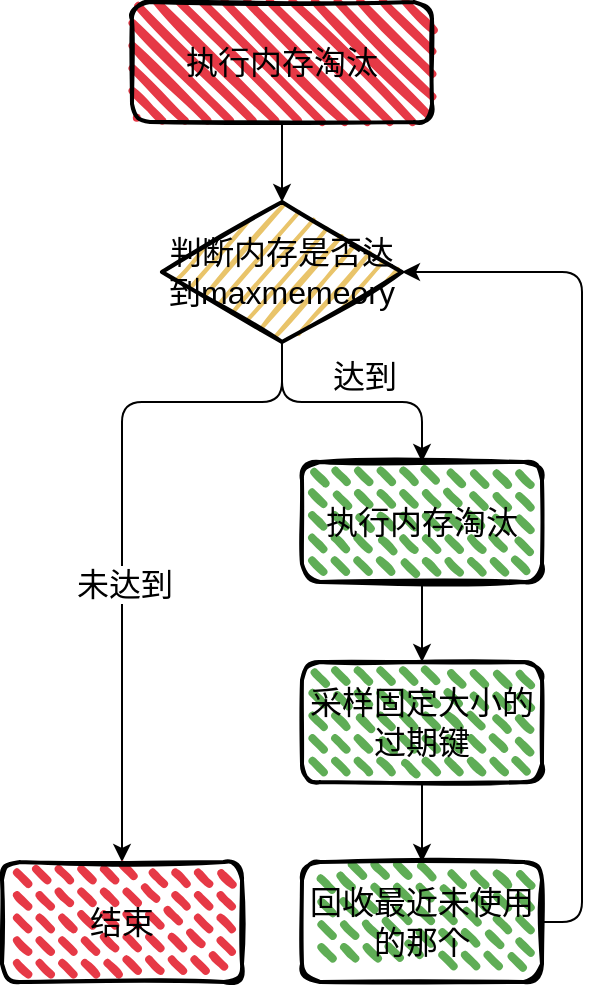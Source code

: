 <mxfile pages="16">
    <diagram id="PAAoaZ1p9hZBX__NDkRV" name="lru">
        <mxGraphModel dx="898" dy="571" grid="1" gridSize="10" guides="1" tooltips="1" connect="1" arrows="1" fold="1" page="1" pageScale="1" pageWidth="3300" pageHeight="4681" math="0" shadow="0">
            <root>
                <mxCell id="rG_CnBP1y-Kcn_T5bA-w-0"/>
                <mxCell id="rG_CnBP1y-Kcn_T5bA-w-1" parent="rG_CnBP1y-Kcn_T5bA-w-0"/>
                <mxCell id="CsKrXgddw8uF6zkFxsQf-0" style="edgeStyle=none;html=1;entryX=0.5;entryY=0;entryDx=0;entryDy=0;" edge="1" parent="rG_CnBP1y-Kcn_T5bA-w-1" target="CsKrXgddw8uF6zkFxsQf-6">
                    <mxGeometry relative="1" as="geometry">
                        <mxPoint x="470" y="230" as="sourcePoint"/>
                    </mxGeometry>
                </mxCell>
                <mxCell id="CsKrXgddw8uF6zkFxsQf-4" style="edgeStyle=orthogonalEdgeStyle;html=1;entryX=0.5;entryY=0;entryDx=0;entryDy=0;" edge="1" parent="rG_CnBP1y-Kcn_T5bA-w-1" source="CsKrXgddw8uF6zkFxsQf-6" target="CsKrXgddw8uF6zkFxsQf-8">
                    <mxGeometry relative="1" as="geometry"/>
                </mxCell>
                <mxCell id="CsKrXgddw8uF6zkFxsQf-5" value="达到" style="edgeLabel;html=1;align=center;verticalAlign=middle;resizable=0;points=[];fontSize=16;" vertex="1" connectable="0" parent="CsKrXgddw8uF6zkFxsQf-4">
                    <mxGeometry x="0.084" relative="1" as="geometry">
                        <mxPoint y="-13" as="offset"/>
                    </mxGeometry>
                </mxCell>
                <mxCell id="CsKrXgddw8uF6zkFxsQf-15" style="edgeStyle=orthogonalEdgeStyle;html=1;entryX=0.5;entryY=0;entryDx=0;entryDy=0;" edge="1" parent="rG_CnBP1y-Kcn_T5bA-w-1" source="CsKrXgddw8uF6zkFxsQf-6" target="KWuaHqXHhmDQTFwklvfJ-0">
                    <mxGeometry relative="1" as="geometry">
                        <mxPoint x="390" y="730" as="targetPoint"/>
                        <Array as="points">
                            <mxPoint x="470" y="370"/>
                            <mxPoint x="390" y="370"/>
                        </Array>
                    </mxGeometry>
                </mxCell>
                <mxCell id="CsKrXgddw8uF6zkFxsQf-16" value="&lt;font style=&quot;font-size: 16px&quot;&gt;未达到&lt;/font&gt;" style="edgeLabel;html=1;align=center;verticalAlign=middle;resizable=0;points=[];" vertex="1" connectable="0" parent="CsKrXgddw8uF6zkFxsQf-15">
                    <mxGeometry x="0.18" y="1" relative="1" as="geometry">
                        <mxPoint as="offset"/>
                    </mxGeometry>
                </mxCell>
                <mxCell id="CsKrXgddw8uF6zkFxsQf-6" value="&lt;font style=&quot;font-size: 16px&quot;&gt;判断内存是否达到maxmemeory&lt;br&gt;&lt;/font&gt;" style="rhombus;whiteSpace=wrap;html=1;fillColor=#E9C46A;rounded=0;strokeWidth=2;fillWeight=2;hachureGap=8;fillStyle=dots;sketch=1;" vertex="1" parent="rG_CnBP1y-Kcn_T5bA-w-1">
                    <mxGeometry x="410" y="270" width="120" height="70" as="geometry"/>
                </mxCell>
                <mxCell id="CsKrXgddw8uF6zkFxsQf-11" style="edgeStyle=none;html=1;entryX=0.5;entryY=0;entryDx=0;entryDy=0;" edge="1" parent="rG_CnBP1y-Kcn_T5bA-w-1" source="CsKrXgddw8uF6zkFxsQf-8" target="CsKrXgddw8uF6zkFxsQf-9">
                    <mxGeometry relative="1" as="geometry"/>
                </mxCell>
                <mxCell id="CsKrXgddw8uF6zkFxsQf-8" value="执行内存淘汰" style="rounded=1;whiteSpace=wrap;html=1;fontFamily=Helvetica;fontSize=16;fontColor=default;strokeColor=default;fillColor=#5FAD56;strokeWidth=2;fillWeight=4;hachureGap=8;fillStyle=dashed;sketch=1;hachureAngle=45;" vertex="1" parent="rG_CnBP1y-Kcn_T5bA-w-1">
                    <mxGeometry x="480" y="400" width="120" height="60" as="geometry"/>
                </mxCell>
                <mxCell id="CsKrXgddw8uF6zkFxsQf-12" style="edgeStyle=none;html=1;entryX=0.5;entryY=0;entryDx=0;entryDy=0;" edge="1" parent="rG_CnBP1y-Kcn_T5bA-w-1" source="CsKrXgddw8uF6zkFxsQf-9" target="CsKrXgddw8uF6zkFxsQf-10">
                    <mxGeometry relative="1" as="geometry"/>
                </mxCell>
                <mxCell id="CsKrXgddw8uF6zkFxsQf-9" value="采样固定大小的过期键" style="rounded=1;whiteSpace=wrap;html=1;fontFamily=Helvetica;fontSize=16;fontColor=default;strokeColor=default;fillColor=#5FAD56;strokeWidth=2;fillWeight=4;hachureGap=8;fillStyle=dashed;sketch=1;hachureAngle=45;" vertex="1" parent="rG_CnBP1y-Kcn_T5bA-w-1">
                    <mxGeometry x="480" y="500" width="120" height="60" as="geometry"/>
                </mxCell>
                <mxCell id="CsKrXgddw8uF6zkFxsQf-14" style="edgeStyle=orthogonalEdgeStyle;html=1;entryX=1;entryY=0.5;entryDx=0;entryDy=0;" edge="1" parent="rG_CnBP1y-Kcn_T5bA-w-1" source="CsKrXgddw8uF6zkFxsQf-10" target="CsKrXgddw8uF6zkFxsQf-6">
                    <mxGeometry relative="1" as="geometry">
                        <mxPoint x="620" y="450" as="targetPoint"/>
                        <Array as="points">
                            <mxPoint x="620" y="630"/>
                            <mxPoint x="620" y="305"/>
                        </Array>
                    </mxGeometry>
                </mxCell>
                <mxCell id="CsKrXgddw8uF6zkFxsQf-10" value="回收最近未使用的那个" style="rounded=1;whiteSpace=wrap;html=1;fontFamily=Helvetica;fontSize=16;fontColor=default;strokeColor=default;fillColor=#5FAD56;strokeWidth=2;fillWeight=4;hachureGap=8;fillStyle=dashed;sketch=1;hachureAngle=45;" vertex="1" parent="rG_CnBP1y-Kcn_T5bA-w-1">
                    <mxGeometry x="480" y="600" width="120" height="60" as="geometry"/>
                </mxCell>
                <mxCell id="KWuaHqXHhmDQTFwklvfJ-0" value="结束" style="rounded=1;whiteSpace=wrap;html=1;strokeWidth=2;fillWeight=4;hachureGap=8;hachureAngle=45;fillColor=#E63946;sketch=1;fontSize=16;fillStyle=dashed;" vertex="1" parent="rG_CnBP1y-Kcn_T5bA-w-1">
                    <mxGeometry x="330" y="600" width="120" height="60" as="geometry"/>
                </mxCell>
                <mxCell id="7ogXgc1XTBzNLBtCiRdF-0" value="执行内存淘汰" style="rounded=1;whiteSpace=wrap;html=1;strokeWidth=2;fillWeight=4;hachureGap=8;hachureAngle=45;fillColor=#E63946;sketch=1;fontSize=16;" vertex="1" parent="rG_CnBP1y-Kcn_T5bA-w-1">
                    <mxGeometry x="395" y="170" width="150" height="60" as="geometry"/>
                </mxCell>
            </root>
        </mxGraphModel>
    </diagram>
    <diagram id="unVxdqGe0pwvfr-QK_SN" name="sortedset">
        <mxGraphModel dx="898" dy="571" grid="1" gridSize="10" guides="1" tooltips="1" connect="1" arrows="1" fold="1" page="1" pageScale="1" pageWidth="3300" pageHeight="4681" math="0" shadow="0">
            <root>
                <mxCell id="wYdJta8exdN7pdJNYCYu-0"/>
                <mxCell id="wYdJta8exdN7pdJNYCYu-1" parent="wYdJta8exdN7pdJNYCYu-0"/>
                <mxCell id="avlCMhubRa8W_qUvK6_b-3" style="edgeStyle=none;html=1;entryX=0.5;entryY=0;entryDx=0;entryDy=0;" parent="wYdJta8exdN7pdJNYCYu-1" source="rt0yRHL9iVmJAZlp3zT6-15" target="avlCMhubRa8W_qUvK6_b-0" edge="1">
                    <mxGeometry relative="1" as="geometry"/>
                </mxCell>
                <mxCell id="rt0yRHL9iVmJAZlp3zT6-15" value="ZADD" style="rounded=1;whiteSpace=wrap;html=1;strokeWidth=2;fillWeight=4;hachureGap=8;hachureAngle=45;fillColor=#E63946;sketch=1;fontSize=16;" parent="wYdJta8exdN7pdJNYCYu-1" vertex="1">
                    <mxGeometry x="400" y="160" width="140" height="60" as="geometry"/>
                </mxCell>
                <mxCell id="avlCMhubRa8W_qUvK6_b-4" style="edgeStyle=orthogonalEdgeStyle;html=1;entryX=0.5;entryY=0;entryDx=0;entryDy=0;exitX=0;exitY=0.5;exitDx=0;exitDy=0;" parent="wYdJta8exdN7pdJNYCYu-1" source="avlCMhubRa8W_qUvK6_b-0" target="avlCMhubRa8W_qUvK6_b-1" edge="1">
                    <mxGeometry relative="1" as="geometry"/>
                </mxCell>
                <mxCell id="avlCMhubRa8W_qUvK6_b-6" value="未到达" style="edgeLabel;html=1;align=center;verticalAlign=middle;resizable=0;points=[];fontSize=16;" parent="avlCMhubRa8W_qUvK6_b-4" vertex="1" connectable="0">
                    <mxGeometry x="0.2" relative="1" as="geometry">
                        <mxPoint as="offset"/>
                    </mxGeometry>
                </mxCell>
                <mxCell id="avlCMhubRa8W_qUvK6_b-5" style="edgeStyle=orthogonalEdgeStyle;html=1;entryX=0.5;entryY=0;entryDx=0;entryDy=0;" parent="wYdJta8exdN7pdJNYCYu-1" source="avlCMhubRa8W_qUvK6_b-0" target="avlCMhubRa8W_qUvK6_b-2" edge="1">
                    <mxGeometry relative="1" as="geometry"/>
                </mxCell>
                <mxCell id="avlCMhubRa8W_qUvK6_b-7" value="达到" style="edgeLabel;html=1;align=center;verticalAlign=middle;resizable=0;points=[];fontSize=16;" parent="avlCMhubRa8W_qUvK6_b-5" vertex="1" connectable="0">
                    <mxGeometry x="0.084" relative="1" as="geometry">
                        <mxPoint y="21" as="offset"/>
                    </mxGeometry>
                </mxCell>
                <mxCell id="avlCMhubRa8W_qUvK6_b-0" value="&lt;font style=&quot;font-size: 16px&quot;&gt;判断数据的大小&lt;br&gt;是否达到阀值&lt;br&gt;&lt;/font&gt;" style="rhombus;whiteSpace=wrap;html=1;fillColor=#E9C46A;rounded=0;strokeWidth=2;fillWeight=2;hachureGap=8;fillStyle=dots;sketch=1;" parent="wYdJta8exdN7pdJNYCYu-1" vertex="1">
                    <mxGeometry x="410" y="270" width="120" height="70" as="geometry"/>
                </mxCell>
                <mxCell id="avlCMhubRa8W_qUvK6_b-1" value="ziplist" style="rounded=1;whiteSpace=wrap;html=1;fontFamily=Helvetica;fontSize=16;fontColor=default;strokeColor=default;fillColor=#5FAD56;strokeWidth=2;fillWeight=4;hachureGap=8;fillStyle=dashed;sketch=1;hachureAngle=45;" parent="wYdJta8exdN7pdJNYCYu-1" vertex="1">
                    <mxGeometry x="300" y="400" width="120" height="60" as="geometry"/>
                </mxCell>
                <mxCell id="avlCMhubRa8W_qUvK6_b-2" value="skiplist+dict" style="rounded=1;whiteSpace=wrap;html=1;fontFamily=Helvetica;fontSize=16;fontColor=default;strokeColor=default;fillColor=#5FAD56;strokeWidth=2;fillWeight=4;hachureGap=8;fillStyle=dashed;sketch=1;hachureAngle=45;" parent="wYdJta8exdN7pdJNYCYu-1" vertex="1">
                    <mxGeometry x="540" y="400" width="120" height="60" as="geometry"/>
                </mxCell>
            </root>
        </mxGraphModel>
    </diagram>
    <diagram id="D1zh_NAxucBE-2gN3f09" name="quicklist">
        <mxGraphModel dx="898" dy="571" grid="1" gridSize="10" guides="1" tooltips="1" connect="1" arrows="1" fold="1" page="1" pageScale="1" pageWidth="3300" pageHeight="4681" math="0" shadow="0">
            <root>
                <mxCell id="4Wt8ilQSQ3VbDRUAemv1-0"/>
                <mxCell id="4Wt8ilQSQ3VbDRUAemv1-1" parent="4Wt8ilQSQ3VbDRUAemv1-0"/>
                <mxCell id="qrujblyNiamnLBx8nC8V-0" value="&lt;span&gt;ziplist&lt;/span&gt;" style="rounded=1;whiteSpace=wrap;html=1;fontFamily=Helvetica;fontSize=16;fontColor=default;strokeColor=default;fillColor=#5FAD56;strokeWidth=2;fillWeight=4;hachureGap=8;fillStyle=dashed;sketch=1;hachureAngle=45;" parent="4Wt8ilQSQ3VbDRUAemv1-1" vertex="1">
                    <mxGeometry x="630" y="420" width="120" height="60" as="geometry"/>
                </mxCell>
                <mxCell id="W0d_JSwk7j0IKefKuGDU-4" style="edgeStyle=orthogonalEdgeStyle;html=1;entryX=0;entryY=0.5;entryDx=0;entryDy=0;fontFamily=Helvetica;fontSize=16;fontColor=default;startArrow=classic;startFill=1;strokeWidth=1;" parent="4Wt8ilQSQ3VbDRUAemv1-1" source="GuE-WKLKstK2W6KFskiq-0" target="GuE-WKLKstK2W6KFskiq-1" edge="1">
                    <mxGeometry relative="1" as="geometry"/>
                </mxCell>
                <mxCell id="W0d_JSwk7j0IKefKuGDU-6" style="edgeStyle=orthogonalEdgeStyle;html=1;entryX=0.5;entryY=0;entryDx=0;entryDy=0;fontFamily=Helvetica;fontSize=16;fontColor=default;startArrow=none;startFill=0;strokeWidth=1;" parent="4Wt8ilQSQ3VbDRUAemv1-1" source="GuE-WKLKstK2W6KFskiq-0" target="W0d_JSwk7j0IKefKuGDU-1" edge="1">
                    <mxGeometry relative="1" as="geometry"/>
                </mxCell>
                <mxCell id="GuE-WKLKstK2W6KFskiq-0" value="&lt;span style=&quot;font-size: 16px&quot;&gt;quicklistNode&lt;/span&gt;" style="rounded=0;whiteSpace=wrap;html=1;fontFamily=Helvetica;fontSize=12;fontColor=default;strokeColor=default;fillColor=#E9C46A;strokeWidth=2;fillWeight=2;hachureGap=8;fillStyle=dots;sketch=1;" parent="4Wt8ilQSQ3VbDRUAemv1-1" vertex="1">
                    <mxGeometry x="430" y="320" width="120" height="60" as="geometry"/>
                </mxCell>
                <mxCell id="W0d_JSwk7j0IKefKuGDU-7" style="edgeStyle=orthogonalEdgeStyle;html=1;entryX=0.5;entryY=0;entryDx=0;entryDy=0;fontFamily=Helvetica;fontSize=16;fontColor=default;startArrow=none;startFill=0;strokeWidth=1;" parent="4Wt8ilQSQ3VbDRUAemv1-1" source="GuE-WKLKstK2W6KFskiq-1" target="qrujblyNiamnLBx8nC8V-0" edge="1">
                    <mxGeometry relative="1" as="geometry"/>
                </mxCell>
                <mxCell id="GuE-WKLKstK2W6KFskiq-1" value="&lt;span style=&quot;font-size: 16px&quot;&gt;quicklistNode&lt;/span&gt;" style="rounded=0;whiteSpace=wrap;html=1;fontFamily=Helvetica;fontSize=12;fontColor=default;strokeColor=default;fillColor=#E9C46A;strokeWidth=2;fillWeight=2;hachureGap=8;fillStyle=dots;sketch=1;" parent="4Wt8ilQSQ3VbDRUAemv1-1" vertex="1">
                    <mxGeometry x="630" y="320" width="120" height="60" as="geometry"/>
                </mxCell>
                <mxCell id="W0d_JSwk7j0IKefKuGDU-0" value="ziplist" style="rounded=1;whiteSpace=wrap;html=1;fontFamily=Helvetica;fontSize=16;fontColor=default;strokeColor=default;fillColor=#5FAD56;strokeWidth=2;fillWeight=4;hachureGap=8;fillStyle=dashed;sketch=1;hachureAngle=45;" parent="4Wt8ilQSQ3VbDRUAemv1-1" vertex="1">
                    <mxGeometry x="230" y="420" width="120" height="60" as="geometry"/>
                </mxCell>
                <mxCell id="W0d_JSwk7j0IKefKuGDU-1" value="&lt;span&gt;ziplist&lt;/span&gt;" style="rounded=1;whiteSpace=wrap;html=1;fontFamily=Helvetica;fontSize=16;fontColor=default;strokeColor=default;fillColor=#5FAD56;strokeWidth=2;fillWeight=4;hachureGap=8;fillStyle=dashed;sketch=1;hachureAngle=45;" parent="4Wt8ilQSQ3VbDRUAemv1-1" vertex="1">
                    <mxGeometry x="430" y="420" width="120" height="60" as="geometry"/>
                </mxCell>
                <mxCell id="W0d_JSwk7j0IKefKuGDU-3" style="edgeStyle=orthogonalEdgeStyle;html=1;entryX=0;entryY=0.5;entryDx=0;entryDy=0;fontFamily=Helvetica;fontSize=16;fontColor=default;strokeWidth=1;startArrow=classic;startFill=1;" parent="4Wt8ilQSQ3VbDRUAemv1-1" source="W0d_JSwk7j0IKefKuGDU-2" target="GuE-WKLKstK2W6KFskiq-0" edge="1">
                    <mxGeometry relative="1" as="geometry"/>
                </mxCell>
                <mxCell id="W0d_JSwk7j0IKefKuGDU-5" style="edgeStyle=orthogonalEdgeStyle;html=1;entryX=0.5;entryY=0;entryDx=0;entryDy=0;fontFamily=Helvetica;fontSize=16;fontColor=default;startArrow=none;startFill=0;strokeWidth=1;" parent="4Wt8ilQSQ3VbDRUAemv1-1" source="W0d_JSwk7j0IKefKuGDU-2" target="W0d_JSwk7j0IKefKuGDU-0" edge="1">
                    <mxGeometry relative="1" as="geometry"/>
                </mxCell>
                <mxCell id="W0d_JSwk7j0IKefKuGDU-2" value="&lt;font style=&quot;font-size: 16px&quot;&gt;quicklistNode&lt;/font&gt;" style="rounded=0;whiteSpace=wrap;html=1;fontFamily=Helvetica;fontSize=12;fontColor=default;strokeColor=default;fillColor=#E9C46A;strokeWidth=2;fillWeight=2;hachureGap=8;fillStyle=dots;sketch=1;" parent="4Wt8ilQSQ3VbDRUAemv1-1" vertex="1">
                    <mxGeometry x="230" y="320" width="120" height="60" as="geometry"/>
                </mxCell>
                <mxCell id="JlMlTXs2mE0i-qTe9wjw-0" style="edgeStyle=orthogonalEdgeStyle;html=1;entryX=0.5;entryY=0;entryDx=0;entryDy=0;fontFamily=Helvetica;fontSize=16;fontColor=default;startArrow=none;startFill=0;strokeWidth=1;" parent="4Wt8ilQSQ3VbDRUAemv1-1" source="ZVOH8k4szMUdD0g52zlM-0" target="W0d_JSwk7j0IKefKuGDU-2" edge="1">
                    <mxGeometry relative="1" as="geometry"/>
                </mxCell>
                <mxCell id="JlMlTXs2mE0i-qTe9wjw-2" value="链表头" style="edgeLabel;html=1;align=center;verticalAlign=middle;resizable=0;points=[];fontSize=16;fontFamily=Helvetica;fontColor=default;" parent="JlMlTXs2mE0i-qTe9wjw-0" vertex="1" connectable="0">
                    <mxGeometry x="0.426" y="-1" relative="1" as="geometry">
                        <mxPoint x="1" y="5" as="offset"/>
                    </mxGeometry>
                </mxCell>
                <mxCell id="JlMlTXs2mE0i-qTe9wjw-1" style="edgeStyle=orthogonalEdgeStyle;html=1;entryX=0.5;entryY=0;entryDx=0;entryDy=0;fontFamily=Helvetica;fontSize=16;fontColor=default;startArrow=none;startFill=0;strokeWidth=1;" parent="4Wt8ilQSQ3VbDRUAemv1-1" source="ZVOH8k4szMUdD0g52zlM-0" target="GuE-WKLKstK2W6KFskiq-1" edge="1">
                    <mxGeometry relative="1" as="geometry"/>
                </mxCell>
                <mxCell id="JlMlTXs2mE0i-qTe9wjw-3" value="链表尾" style="edgeLabel;html=1;align=center;verticalAlign=middle;resizable=0;points=[];fontSize=16;fontFamily=Helvetica;fontColor=default;" parent="JlMlTXs2mE0i-qTe9wjw-1" vertex="1" connectable="0">
                    <mxGeometry x="0.512" y="-1" relative="1" as="geometry">
                        <mxPoint x="1" y="1" as="offset"/>
                    </mxGeometry>
                </mxCell>
                <mxCell id="ZVOH8k4szMUdD0g52zlM-0" value="quicklist" style="rounded=1;whiteSpace=wrap;html=1;strokeWidth=2;fillWeight=4;hachureGap=8;hachureAngle=45;fillColor=#E63946;sketch=1;fontSize=16;" parent="4Wt8ilQSQ3VbDRUAemv1-1" vertex="1">
                    <mxGeometry x="420" y="220" width="140" height="60" as="geometry"/>
                </mxCell>
            </root>
        </mxGraphModel>
    </diagram>
    <diagram id="t_rfTj3ms8VHGK9qDwDT" name="pubsub_patterns">
        <mxGraphModel dx="898" dy="571" grid="1" gridSize="10" guides="1" tooltips="1" connect="1" arrows="1" fold="1" page="1" pageScale="1" pageWidth="3300" pageHeight="4681" math="0" shadow="0">
            <root>
                <mxCell id="JYe7cyezsVd_SsscwXsp-0"/>
                <mxCell id="JYe7cyezsVd_SsscwXsp-1" parent="JYe7cyezsVd_SsscwXsp-0"/>
                <mxCell id="1daTz9MbZa5LL5ioKcXP-0" value="&lt;font style=&quot;font-size: 16px&quot;&gt;pubsub_patterns&lt;/font&gt;" style="rounded=1;whiteSpace=wrap;html=1;fillColor=#5FAD56;strokeWidth=2;fillWeight=4;hachureGap=8;hachureAngle=45;sketch=1;fillStyle=dashed;fontSize=16;" parent="JYe7cyezsVd_SsscwXsp-1" vertex="1">
                    <mxGeometry x="110" y="210" width="170" height="40" as="geometry"/>
                </mxCell>
                <mxCell id="1daTz9MbZa5LL5ioKcXP-1" style="edgeStyle=orthogonalEdgeStyle;html=1;entryX=0;entryY=0.5;entryDx=0;entryDy=0;fontFamily=Helvetica;fontSize=16;fontColor=default;" parent="JYe7cyezsVd_SsscwXsp-1" source="1daTz9MbZa5LL5ioKcXP-2" target="1daTz9MbZa5LL5ioKcXP-10" edge="1">
                    <mxGeometry relative="1" as="geometry"/>
                </mxCell>
                <mxCell id="1daTz9MbZa5LL5ioKcXP-2" value="patternA" style="rounded=1;whiteSpace=wrap;html=1;fillColor=#5FAD56;strokeWidth=2;fillWeight=4;hachureGap=8;hachureAngle=45;sketch=1;fillStyle=dashed;fontSize=16;" parent="JYe7cyezsVd_SsscwXsp-1" vertex="1">
                    <mxGeometry x="110" y="250" width="170" height="40" as="geometry"/>
                </mxCell>
                <mxCell id="1daTz9MbZa5LL5ioKcXP-3" style="edgeStyle=orthogonalEdgeStyle;html=1;entryX=0;entryY=0.5;entryDx=0;entryDy=0;fontFamily=Helvetica;fontSize=16;fontColor=default;" parent="JYe7cyezsVd_SsscwXsp-1" source="1daTz9MbZa5LL5ioKcXP-4" target="1daTz9MbZa5LL5ioKcXP-16" edge="1">
                    <mxGeometry relative="1" as="geometry"/>
                </mxCell>
                <mxCell id="1daTz9MbZa5LL5ioKcXP-4" value="patternB" style="rounded=1;whiteSpace=wrap;html=1;fillColor=#5FAD56;strokeWidth=2;fillWeight=4;hachureGap=8;hachureAngle=45;sketch=1;fillStyle=dashed;fontSize=16;" parent="JYe7cyezsVd_SsscwXsp-1" vertex="1">
                    <mxGeometry x="110" y="290" width="170" height="40" as="geometry"/>
                </mxCell>
                <mxCell id="1daTz9MbZa5LL5ioKcXP-5" style="edgeStyle=orthogonalEdgeStyle;html=1;entryX=0;entryY=0.5;entryDx=0;entryDy=0;fontFamily=Helvetica;fontSize=16;fontColor=default;" parent="JYe7cyezsVd_SsscwXsp-1" source="1daTz9MbZa5LL5ioKcXP-6" target="1daTz9MbZa5LL5ioKcXP-20" edge="1">
                    <mxGeometry relative="1" as="geometry"/>
                </mxCell>
                <mxCell id="1daTz9MbZa5LL5ioKcXP-6" value="patternC" style="rounded=1;whiteSpace=wrap;html=1;fillColor=#5FAD56;strokeWidth=2;fillWeight=4;hachureGap=8;hachureAngle=45;sketch=1;fillStyle=dashed;fontSize=16;" parent="JYe7cyezsVd_SsscwXsp-1" vertex="1">
                    <mxGeometry x="111" y="330" width="170" height="40" as="geometry"/>
                </mxCell>
                <mxCell id="1daTz9MbZa5LL5ioKcXP-7" value="&lt;font style=&quot;font-size: 16px&quot;&gt;...&lt;/font&gt;" style="rounded=1;whiteSpace=wrap;html=1;fillColor=#5FAD56;strokeWidth=2;fillWeight=4;hachureGap=8;hachureAngle=45;sketch=1;fillStyle=dashed;fontSize=16;" parent="JYe7cyezsVd_SsscwXsp-1" vertex="1">
                    <mxGeometry x="110" y="370" width="170" height="40" as="geometry"/>
                </mxCell>
                <mxCell id="1daTz9MbZa5LL5ioKcXP-8" value="patternN" style="rounded=1;whiteSpace=wrap;html=1;fillColor=#5FAD56;strokeWidth=2;fillWeight=4;hachureGap=8;hachureAngle=45;sketch=1;fillStyle=dashed;fontSize=16;" parent="JYe7cyezsVd_SsscwXsp-1" vertex="1">
                    <mxGeometry x="110" y="410" width="170" height="40" as="geometry"/>
                </mxCell>
                <mxCell id="1daTz9MbZa5LL5ioKcXP-9" style="edgeStyle=orthogonalEdgeStyle;html=1;entryX=0;entryY=0.5;entryDx=0;entryDy=0;fontFamily=Helvetica;fontSize=16;fontColor=default;" parent="JYe7cyezsVd_SsscwXsp-1" source="1daTz9MbZa5LL5ioKcXP-10" target="1daTz9MbZa5LL5ioKcXP-12" edge="1">
                    <mxGeometry relative="1" as="geometry"/>
                </mxCell>
                <mxCell id="1daTz9MbZa5LL5ioKcXP-10" value="&lt;font style=&quot;font-size: 16px&quot;&gt;client1&lt;/font&gt;" style="rounded=0;whiteSpace=wrap;html=1;fontSize=12;fillColor=#E9C46A;strokeWidth=2;fillWeight=2;hachureGap=8;fillStyle=dots;sketch=1;" parent="JYe7cyezsVd_SsscwXsp-1" vertex="1">
                    <mxGeometry x="330" y="240" width="80" height="40" as="geometry"/>
                </mxCell>
                <mxCell id="1daTz9MbZa5LL5ioKcXP-11" style="edgeStyle=orthogonalEdgeStyle;html=1;entryX=0;entryY=0.5;entryDx=0;entryDy=0;fontFamily=Helvetica;fontSize=16;fontColor=default;" parent="JYe7cyezsVd_SsscwXsp-1" source="1daTz9MbZa5LL5ioKcXP-12" target="1daTz9MbZa5LL5ioKcXP-14" edge="1">
                    <mxGeometry relative="1" as="geometry"/>
                </mxCell>
                <mxCell id="1daTz9MbZa5LL5ioKcXP-12" value="&lt;font style=&quot;font-size: 16px&quot;&gt;client3&lt;/font&gt;" style="rounded=0;whiteSpace=wrap;html=1;fontSize=12;fillColor=#E9C46A;strokeWidth=2;fillWeight=2;hachureGap=8;fillStyle=dots;sketch=1;" parent="JYe7cyezsVd_SsscwXsp-1" vertex="1">
                    <mxGeometry x="470" y="240" width="80" height="40" as="geometry"/>
                </mxCell>
                <mxCell id="1daTz9MbZa5LL5ioKcXP-13" style="edgeStyle=orthogonalEdgeStyle;html=1;entryX=0;entryY=0.5;entryDx=0;entryDy=0;fontFamily=Helvetica;fontSize=16;fontColor=default;" parent="JYe7cyezsVd_SsscwXsp-1" source="1daTz9MbZa5LL5ioKcXP-14" target="1daTz9MbZa5LL5ioKcXP-21" edge="1">
                    <mxGeometry relative="1" as="geometry"/>
                </mxCell>
                <mxCell id="1daTz9MbZa5LL5ioKcXP-14" value="&lt;font style=&quot;font-size: 16px&quot;&gt;client5&lt;/font&gt;" style="rounded=0;whiteSpace=wrap;html=1;fontSize=12;fillColor=#E9C46A;strokeWidth=2;fillWeight=2;hachureGap=8;fillStyle=dots;sketch=1;" parent="JYe7cyezsVd_SsscwXsp-1" vertex="1">
                    <mxGeometry x="610" y="240" width="80" height="40" as="geometry"/>
                </mxCell>
                <mxCell id="1daTz9MbZa5LL5ioKcXP-15" style="edgeStyle=orthogonalEdgeStyle;html=1;entryX=0;entryY=0.5;entryDx=0;entryDy=0;fontFamily=Helvetica;fontSize=16;fontColor=default;" parent="JYe7cyezsVd_SsscwXsp-1" source="1daTz9MbZa5LL5ioKcXP-16" target="1daTz9MbZa5LL5ioKcXP-18" edge="1">
                    <mxGeometry relative="1" as="geometry"/>
                </mxCell>
                <mxCell id="1daTz9MbZa5LL5ioKcXP-16" value="&lt;font style=&quot;font-size: 16px&quot;&gt;client2&lt;/font&gt;" style="rounded=0;whiteSpace=wrap;html=1;fontSize=12;fillColor=#E9C46A;strokeWidth=2;fillWeight=2;hachureGap=8;fillStyle=dots;sketch=1;" parent="JYe7cyezsVd_SsscwXsp-1" vertex="1">
                    <mxGeometry x="330" y="300" width="80" height="40" as="geometry"/>
                </mxCell>
                <mxCell id="1daTz9MbZa5LL5ioKcXP-17" style="edgeStyle=orthogonalEdgeStyle;html=1;entryX=0;entryY=0.5;entryDx=0;entryDy=0;fontFamily=Helvetica;fontSize=16;fontColor=default;" parent="JYe7cyezsVd_SsscwXsp-1" source="1daTz9MbZa5LL5ioKcXP-18" target="1daTz9MbZa5LL5ioKcXP-22" edge="1">
                    <mxGeometry relative="1" as="geometry"/>
                </mxCell>
                <mxCell id="1daTz9MbZa5LL5ioKcXP-18" value="&lt;font style=&quot;font-size: 16px&quot;&gt;client4&lt;/font&gt;" style="rounded=0;whiteSpace=wrap;html=1;fontSize=12;fillColor=#E9C46A;strokeWidth=2;fillWeight=2;hachureGap=8;fillStyle=dots;sketch=1;" parent="JYe7cyezsVd_SsscwXsp-1" vertex="1">
                    <mxGeometry x="470" y="300" width="80" height="40" as="geometry"/>
                </mxCell>
                <mxCell id="1daTz9MbZa5LL5ioKcXP-19" style="edgeStyle=orthogonalEdgeStyle;html=1;entryX=0;entryY=0.5;entryDx=0;entryDy=0;fontFamily=Helvetica;fontSize=16;fontColor=default;" parent="JYe7cyezsVd_SsscwXsp-1" source="1daTz9MbZa5LL5ioKcXP-20" target="1daTz9MbZa5LL5ioKcXP-23" edge="1">
                    <mxGeometry relative="1" as="geometry"/>
                </mxCell>
                <mxCell id="1daTz9MbZa5LL5ioKcXP-20" value="&lt;font style=&quot;font-size: 16px&quot;&gt;client6&lt;/font&gt;" style="rounded=0;whiteSpace=wrap;html=1;fontSize=12;fillColor=#E9C46A;strokeWidth=2;fillWeight=2;hachureGap=8;fillStyle=dots;sketch=1;" parent="JYe7cyezsVd_SsscwXsp-1" vertex="1">
                    <mxGeometry x="330" y="360" width="80" height="40" as="geometry"/>
                </mxCell>
                <mxCell id="1daTz9MbZa5LL5ioKcXP-21" value="&lt;span style=&quot;font-size: 16px&quot;&gt;NULL&lt;/span&gt;" style="rounded=0;whiteSpace=wrap;html=1;fontSize=12;fillColor=#2A9D8F;strokeWidth=2;fillWeight=2;hachureGap=8;fillStyle=dots;sketch=1;" parent="JYe7cyezsVd_SsscwXsp-1" vertex="1">
                    <mxGeometry x="730" y="240" width="80" height="40" as="geometry"/>
                </mxCell>
                <mxCell id="1daTz9MbZa5LL5ioKcXP-22" value="&lt;span style=&quot;font-size: 16px&quot;&gt;NULL&lt;/span&gt;" style="rounded=0;whiteSpace=wrap;html=1;fontSize=12;fillColor=#2A9D8F;strokeWidth=2;fillWeight=2;hachureGap=8;fillStyle=dots;sketch=1;" parent="JYe7cyezsVd_SsscwXsp-1" vertex="1">
                    <mxGeometry x="610" y="300" width="80" height="40" as="geometry"/>
                </mxCell>
                <mxCell id="1daTz9MbZa5LL5ioKcXP-23" value="&lt;span style=&quot;font-size: 16px&quot;&gt;NULL&lt;/span&gt;" style="rounded=0;whiteSpace=wrap;html=1;fontSize=12;fillColor=#2A9D8F;strokeWidth=2;fillWeight=2;hachureGap=8;fillStyle=dots;sketch=1;" parent="JYe7cyezsVd_SsscwXsp-1" vertex="1">
                    <mxGeometry x="470" y="360" width="80" height="40" as="geometry"/>
                </mxCell>
            </root>
        </mxGraphModel>
    </diagram>
    <diagram id="U3djWcc6d9HCJ35CJAJM" name="pubsub_channels">
        <mxGraphModel dx="898" dy="571" grid="1" gridSize="10" guides="1" tooltips="1" connect="1" arrows="1" fold="1" page="1" pageScale="1" pageWidth="3300" pageHeight="4681" math="0" shadow="0">
            <root>
                <mxCell id="UbUIXPoj_fVt6hiNnpWq-0"/>
                <mxCell id="UbUIXPoj_fVt6hiNnpWq-1" parent="UbUIXPoj_fVt6hiNnpWq-0"/>
                <mxCell id="UbUIXPoj_fVt6hiNnpWq-2" value="&lt;font style=&quot;font-size: 16px&quot;&gt;pubsub_channels&lt;/font&gt;" style="rounded=1;whiteSpace=wrap;html=1;fillColor=#5FAD56;strokeWidth=2;fillWeight=4;hachureGap=8;hachureAngle=45;sketch=1;fillStyle=dashed;fontSize=16;" parent="UbUIXPoj_fVt6hiNnpWq-1" vertex="1">
                    <mxGeometry x="110" y="210" width="170" height="40" as="geometry"/>
                </mxCell>
                <mxCell id="xlhQB3Vx7BAiyTP9zLiO-5" style="edgeStyle=orthogonalEdgeStyle;html=1;entryX=0;entryY=0.5;entryDx=0;entryDy=0;fontFamily=Helvetica;fontSize=16;fontColor=default;" parent="UbUIXPoj_fVt6hiNnpWq-1" source="UbUIXPoj_fVt6hiNnpWq-4" target="UbUIXPoj_fVt6hiNnpWq-9" edge="1">
                    <mxGeometry relative="1" as="geometry"/>
                </mxCell>
                <mxCell id="UbUIXPoj_fVt6hiNnpWq-4" value="&lt;font style=&quot;font-size: 16px&quot;&gt;channelA&lt;/font&gt;" style="rounded=1;whiteSpace=wrap;html=1;fillColor=#5FAD56;strokeWidth=2;fillWeight=4;hachureGap=8;hachureAngle=45;sketch=1;fillStyle=dashed;fontSize=16;" parent="UbUIXPoj_fVt6hiNnpWq-1" vertex="1">
                    <mxGeometry x="110" y="250" width="170" height="40" as="geometry"/>
                </mxCell>
                <mxCell id="MJF9BNJCuNGygIT79j89-1" style="edgeStyle=orthogonalEdgeStyle;html=1;entryX=0;entryY=0.5;entryDx=0;entryDy=0;fontFamily=Helvetica;fontSize=16;fontColor=default;" parent="UbUIXPoj_fVt6hiNnpWq-1" source="UbUIXPoj_fVt6hiNnpWq-5" target="xlhQB3Vx7BAiyTP9zLiO-2" edge="1">
                    <mxGeometry relative="1" as="geometry"/>
                </mxCell>
                <mxCell id="UbUIXPoj_fVt6hiNnpWq-5" value="&lt;span style=&quot;font-size: 16px&quot;&gt;channelB&lt;/span&gt;" style="rounded=1;whiteSpace=wrap;html=1;fillColor=#5FAD56;strokeWidth=2;fillWeight=4;hachureGap=8;hachureAngle=45;sketch=1;fillStyle=dashed;fontSize=16;" parent="UbUIXPoj_fVt6hiNnpWq-1" vertex="1">
                    <mxGeometry x="110" y="290" width="170" height="40" as="geometry"/>
                </mxCell>
                <mxCell id="MJF9BNJCuNGygIT79j89-4" style="edgeStyle=orthogonalEdgeStyle;html=1;entryX=0;entryY=0.5;entryDx=0;entryDy=0;fontFamily=Helvetica;fontSize=16;fontColor=default;" parent="UbUIXPoj_fVt6hiNnpWq-1" source="UbUIXPoj_fVt6hiNnpWq-6" target="xlhQB3Vx7BAiyTP9zLiO-4" edge="1">
                    <mxGeometry relative="1" as="geometry"/>
                </mxCell>
                <mxCell id="UbUIXPoj_fVt6hiNnpWq-6" value="&lt;span style=&quot;font-size: 16px&quot;&gt;channelC&lt;/span&gt;" style="rounded=1;whiteSpace=wrap;html=1;fillColor=#5FAD56;strokeWidth=2;fillWeight=4;hachureGap=8;hachureAngle=45;sketch=1;fillStyle=dashed;fontSize=16;" parent="UbUIXPoj_fVt6hiNnpWq-1" vertex="1">
                    <mxGeometry x="111" y="330" width="170" height="40" as="geometry"/>
                </mxCell>
                <mxCell id="UbUIXPoj_fVt6hiNnpWq-7" value="&lt;font style=&quot;font-size: 16px&quot;&gt;...&lt;/font&gt;" style="rounded=1;whiteSpace=wrap;html=1;fillColor=#5FAD56;strokeWidth=2;fillWeight=4;hachureGap=8;hachureAngle=45;sketch=1;fillStyle=dashed;fontSize=16;" parent="UbUIXPoj_fVt6hiNnpWq-1" vertex="1">
                    <mxGeometry x="110" y="370" width="170" height="40" as="geometry"/>
                </mxCell>
                <mxCell id="UbUIXPoj_fVt6hiNnpWq-8" value="&lt;span style=&quot;font-size: 16px&quot;&gt;channelN&lt;/span&gt;" style="rounded=1;whiteSpace=wrap;html=1;fillColor=#5FAD56;strokeWidth=2;fillWeight=4;hachureGap=8;hachureAngle=45;sketch=1;fillStyle=dashed;fontSize=16;" parent="UbUIXPoj_fVt6hiNnpWq-1" vertex="1">
                    <mxGeometry x="110" y="410" width="170" height="40" as="geometry"/>
                </mxCell>
                <mxCell id="xlhQB3Vx7BAiyTP9zLiO-6" style="edgeStyle=orthogonalEdgeStyle;html=1;entryX=0;entryY=0.5;entryDx=0;entryDy=0;fontFamily=Helvetica;fontSize=16;fontColor=default;" parent="UbUIXPoj_fVt6hiNnpWq-1" source="UbUIXPoj_fVt6hiNnpWq-9" target="xlhQB3Vx7BAiyTP9zLiO-0" edge="1">
                    <mxGeometry relative="1" as="geometry"/>
                </mxCell>
                <mxCell id="UbUIXPoj_fVt6hiNnpWq-9" value="&lt;font style=&quot;font-size: 16px&quot;&gt;client1&lt;/font&gt;" style="rounded=0;whiteSpace=wrap;html=1;fontSize=12;fillColor=#E9C46A;strokeWidth=2;fillWeight=2;hachureGap=8;fillStyle=dots;sketch=1;" parent="UbUIXPoj_fVt6hiNnpWq-1" vertex="1">
                    <mxGeometry x="330" y="240" width="80" height="40" as="geometry"/>
                </mxCell>
                <mxCell id="xlhQB3Vx7BAiyTP9zLiO-7" style="edgeStyle=orthogonalEdgeStyle;html=1;entryX=0;entryY=0.5;entryDx=0;entryDy=0;fontFamily=Helvetica;fontSize=16;fontColor=default;" parent="UbUIXPoj_fVt6hiNnpWq-1" source="xlhQB3Vx7BAiyTP9zLiO-0" target="xlhQB3Vx7BAiyTP9zLiO-1" edge="1">
                    <mxGeometry relative="1" as="geometry"/>
                </mxCell>
                <mxCell id="xlhQB3Vx7BAiyTP9zLiO-0" value="&lt;font style=&quot;font-size: 16px&quot;&gt;client3&lt;/font&gt;" style="rounded=0;whiteSpace=wrap;html=1;fontSize=12;fillColor=#E9C46A;strokeWidth=2;fillWeight=2;hachureGap=8;fillStyle=dots;sketch=1;" parent="UbUIXPoj_fVt6hiNnpWq-1" vertex="1">
                    <mxGeometry x="470" y="240" width="80" height="40" as="geometry"/>
                </mxCell>
                <mxCell id="MJF9BNJCuNGygIT79j89-0" style="edgeStyle=orthogonalEdgeStyle;html=1;entryX=0;entryY=0.5;entryDx=0;entryDy=0;fontFamily=Helvetica;fontSize=16;fontColor=default;" parent="UbUIXPoj_fVt6hiNnpWq-1" source="xlhQB3Vx7BAiyTP9zLiO-1" target="xlhQB3Vx7BAiyTP9zLiO-8" edge="1">
                    <mxGeometry relative="1" as="geometry"/>
                </mxCell>
                <mxCell id="xlhQB3Vx7BAiyTP9zLiO-1" value="&lt;font style=&quot;font-size: 16px&quot;&gt;client5&lt;/font&gt;" style="rounded=0;whiteSpace=wrap;html=1;fontSize=12;fillColor=#E9C46A;strokeWidth=2;fillWeight=2;hachureGap=8;fillStyle=dots;sketch=1;" parent="UbUIXPoj_fVt6hiNnpWq-1" vertex="1">
                    <mxGeometry x="610" y="240" width="80" height="40" as="geometry"/>
                </mxCell>
                <mxCell id="MJF9BNJCuNGygIT79j89-2" style="edgeStyle=orthogonalEdgeStyle;html=1;entryX=0;entryY=0.5;entryDx=0;entryDy=0;fontFamily=Helvetica;fontSize=16;fontColor=default;" parent="UbUIXPoj_fVt6hiNnpWq-1" source="xlhQB3Vx7BAiyTP9zLiO-2" target="xlhQB3Vx7BAiyTP9zLiO-3" edge="1">
                    <mxGeometry relative="1" as="geometry"/>
                </mxCell>
                <mxCell id="xlhQB3Vx7BAiyTP9zLiO-2" value="&lt;font style=&quot;font-size: 16px&quot;&gt;client2&lt;/font&gt;" style="rounded=0;whiteSpace=wrap;html=1;fontSize=12;fillColor=#E9C46A;strokeWidth=2;fillWeight=2;hachureGap=8;fillStyle=dots;sketch=1;" parent="UbUIXPoj_fVt6hiNnpWq-1" vertex="1">
                    <mxGeometry x="330" y="300" width="80" height="40" as="geometry"/>
                </mxCell>
                <mxCell id="MJF9BNJCuNGygIT79j89-3" style="edgeStyle=orthogonalEdgeStyle;html=1;entryX=0;entryY=0.5;entryDx=0;entryDy=0;fontFamily=Helvetica;fontSize=16;fontColor=default;" parent="UbUIXPoj_fVt6hiNnpWq-1" source="xlhQB3Vx7BAiyTP9zLiO-3" target="xlhQB3Vx7BAiyTP9zLiO-9" edge="1">
                    <mxGeometry relative="1" as="geometry"/>
                </mxCell>
                <mxCell id="xlhQB3Vx7BAiyTP9zLiO-3" value="&lt;font style=&quot;font-size: 16px&quot;&gt;client4&lt;/font&gt;" style="rounded=0;whiteSpace=wrap;html=1;fontSize=12;fillColor=#E9C46A;strokeWidth=2;fillWeight=2;hachureGap=8;fillStyle=dots;sketch=1;" parent="UbUIXPoj_fVt6hiNnpWq-1" vertex="1">
                    <mxGeometry x="470" y="300" width="80" height="40" as="geometry"/>
                </mxCell>
                <mxCell id="MJF9BNJCuNGygIT79j89-5" style="edgeStyle=orthogonalEdgeStyle;html=1;entryX=0;entryY=0.5;entryDx=0;entryDy=0;fontFamily=Helvetica;fontSize=16;fontColor=default;" parent="UbUIXPoj_fVt6hiNnpWq-1" source="xlhQB3Vx7BAiyTP9zLiO-4" target="xlhQB3Vx7BAiyTP9zLiO-10" edge="1">
                    <mxGeometry relative="1" as="geometry"/>
                </mxCell>
                <mxCell id="xlhQB3Vx7BAiyTP9zLiO-4" value="&lt;font style=&quot;font-size: 16px&quot;&gt;client6&lt;/font&gt;" style="rounded=0;whiteSpace=wrap;html=1;fontSize=12;fillColor=#E9C46A;strokeWidth=2;fillWeight=2;hachureGap=8;fillStyle=dots;sketch=1;" parent="UbUIXPoj_fVt6hiNnpWq-1" vertex="1">
                    <mxGeometry x="330" y="360" width="80" height="40" as="geometry"/>
                </mxCell>
                <mxCell id="xlhQB3Vx7BAiyTP9zLiO-8" value="&lt;span style=&quot;font-size: 16px&quot;&gt;NULL&lt;/span&gt;" style="rounded=0;whiteSpace=wrap;html=1;fontSize=12;fillColor=#2A9D8F;strokeWidth=2;fillWeight=2;hachureGap=8;fillStyle=dots;sketch=1;" parent="UbUIXPoj_fVt6hiNnpWq-1" vertex="1">
                    <mxGeometry x="730" y="240" width="80" height="40" as="geometry"/>
                </mxCell>
                <mxCell id="xlhQB3Vx7BAiyTP9zLiO-9" value="&lt;span style=&quot;font-size: 16px&quot;&gt;NULL&lt;/span&gt;" style="rounded=0;whiteSpace=wrap;html=1;fontSize=12;fillColor=#2A9D8F;strokeWidth=2;fillWeight=2;hachureGap=8;fillStyle=dots;sketch=1;" parent="UbUIXPoj_fVt6hiNnpWq-1" vertex="1">
                    <mxGeometry x="610" y="300" width="80" height="40" as="geometry"/>
                </mxCell>
                <mxCell id="xlhQB3Vx7BAiyTP9zLiO-10" value="&lt;span style=&quot;font-size: 16px&quot;&gt;NULL&lt;/span&gt;" style="rounded=0;whiteSpace=wrap;html=1;fontSize=12;fillColor=#2A9D8F;strokeWidth=2;fillWeight=2;hachureGap=8;fillStyle=dots;sketch=1;" parent="UbUIXPoj_fVt6hiNnpWq-1" vertex="1">
                    <mxGeometry x="470" y="360" width="80" height="40" as="geometry"/>
                </mxCell>
            </root>
        </mxGraphModel>
    </diagram>
    <diagram id="AVhNFGdREgTFDsmirWHj" name="repl_backlog">
        <mxGraphModel dx="898" dy="571" grid="1" gridSize="10" guides="1" tooltips="1" connect="1" arrows="1" fold="1" page="1" pageScale="1" pageWidth="3300" pageHeight="4681" math="0" shadow="0">
            <root>
                <mxCell id="BLt9bk0_qCu_eDh0gE2B-0"/>
                <mxCell id="BLt9bk0_qCu_eDh0gE2B-1" parent="BLt9bk0_qCu_eDh0gE2B-0"/>
                <mxCell id="0qMJA6YXNGZH0jLBmpyO-0" value="" style="verticalLabelPosition=bottom;verticalAlign=top;html=1;shape=mxgraph.basic.rect;fillColor2=none;strokeWidth=1;size=20;indent=5;fillColor=none;dashed=1;" parent="BLt9bk0_qCu_eDh0gE2B-1" vertex="1">
                    <mxGeometry x="385" y="220" width="125" height="190" as="geometry"/>
                </mxCell>
                <mxCell id="8JQoPDr7homygf_dDgQA-0" value="" style="verticalLabelPosition=bottom;verticalAlign=top;html=1;shape=mxgraph.basic.rect;fillColor2=none;strokeWidth=1;size=20;indent=5;fillColor=none;dashed=1;" parent="BLt9bk0_qCu_eDh0gE2B-1" vertex="1">
                    <mxGeometry x="120" y="110" width="430" height="310" as="geometry"/>
                </mxCell>
                <mxCell id="8JQoPDr7homygf_dDgQA-1" style="edgeStyle=orthogonalEdgeStyle;html=1;fontSize=16;startArrow=none;startFill=0;endArrow=classic;endFill=1;strokeWidth=1;entryX=0;entryY=0.5;entryDx=0;entryDy=0;exitX=1.02;exitY=0.184;exitDx=0;exitDy=0;exitPerimeter=0;" parent="BLt9bk0_qCu_eDh0gE2B-1" source="8JQoPDr7homygf_dDgQA-7" target="8JQoPDr7homygf_dDgQA-11" edge="1">
                    <mxGeometry relative="1" as="geometry">
                        <Array as="points">
                            <mxPoint x="232" y="190"/>
                            <mxPoint x="310" y="190"/>
                            <mxPoint x="310" y="150"/>
                        </Array>
                    </mxGeometry>
                </mxCell>
                <mxCell id="8JQoPDr7homygf_dDgQA-2" value="写入到&lt;br&gt;缓冲区" style="edgeLabel;html=1;align=center;verticalAlign=middle;resizable=0;points=[];fontSize=16;" parent="8JQoPDr7homygf_dDgQA-1" vertex="1" connectable="0">
                    <mxGeometry x="0.076" y="-2" relative="1" as="geometry">
                        <mxPoint x="-12" y="16" as="offset"/>
                    </mxGeometry>
                </mxCell>
                <mxCell id="8JQoPDr7homygf_dDgQA-3" style="edgeStyle=orthogonalEdgeStyle;html=1;entryX=0;entryY=0.5;entryDx=0;entryDy=0;fontSize=16;startArrow=none;startFill=0;endArrow=classic;endFill=1;strokeWidth=1;" parent="BLt9bk0_qCu_eDh0gE2B-1" source="8JQoPDr7homygf_dDgQA-7" target="8JQoPDr7homygf_dDgQA-18" edge="1">
                    <mxGeometry relative="1" as="geometry">
                        <Array as="points">
                            <mxPoint x="400" y="320"/>
                        </Array>
                    </mxGeometry>
                </mxCell>
                <mxCell id="8JQoPDr7homygf_dDgQA-5" style="edgeStyle=orthogonalEdgeStyle;html=1;fontSize=16;startArrow=none;startFill=0;endArrow=classic;endFill=1;strokeWidth=1;" parent="BLt9bk0_qCu_eDh0gE2B-1" source="8JQoPDr7homygf_dDgQA-7" target="8JQoPDr7homygf_dDgQA-21" edge="1">
                    <mxGeometry relative="1" as="geometry">
                        <Array as="points">
                            <mxPoint x="315" y="320"/>
                            <mxPoint x="315" y="375"/>
                        </Array>
                    </mxGeometry>
                </mxCell>
                <mxCell id="8JQoPDr7homygf_dDgQA-6" value="写入到&lt;br&gt;缓冲区" style="edgeLabel;html=1;align=center;verticalAlign=middle;resizable=0;points=[];fontSize=16;" parent="8JQoPDr7homygf_dDgQA-5" vertex="1" connectable="0">
                    <mxGeometry x="-0.644" y="1" relative="1" as="geometry">
                        <mxPoint as="offset"/>
                    </mxGeometry>
                </mxCell>
                <mxCell id="8JQoPDr7homygf_dDgQA-31" style="edgeStyle=orthogonalEdgeStyle;html=1;entryX=0;entryY=0.5;entryDx=0;entryDy=0;fontSize=16;startArrow=none;startFill=0;endArrow=classic;endFill=1;strokeWidth=1;" parent="BLt9bk0_qCu_eDh0gE2B-1" source="8JQoPDr7homygf_dDgQA-7" target="8JQoPDr7homygf_dDgQA-24" edge="1">
                    <mxGeometry relative="1" as="geometry">
                        <Array as="points">
                            <mxPoint x="315" y="320"/>
                            <mxPoint x="315" y="255"/>
                        </Array>
                    </mxGeometry>
                </mxCell>
                <mxCell id="8JQoPDr7homygf_dDgQA-7" value="命令传播程序" style="rounded=1;whiteSpace=wrap;html=1;strokeWidth=2;fillWeight=4;hachureGap=8;hachureAngle=45;fillColor=#E63946;sketch=1;fontSize=16;" parent="BLt9bk0_qCu_eDh0gE2B-1" vertex="1">
                    <mxGeometry x="130" y="150" width="100" height="250" as="geometry"/>
                </mxCell>
                <mxCell id="8JQoPDr7homygf_dDgQA-8" value="从服务器1" style="rounded=1;whiteSpace=wrap;html=1;strokeWidth=2;fillWeight=4;hachureGap=8;hachureAngle=45;fillColor=#5FAD56;sketch=1;fontSize=16;" parent="BLt9bk0_qCu_eDh0gE2B-1" vertex="1">
                    <mxGeometry x="580" y="225" width="140" height="60" as="geometry"/>
                </mxCell>
                <mxCell id="8JQoPDr7homygf_dDgQA-9" value="从服务器2" style="rounded=1;whiteSpace=wrap;html=1;strokeWidth=2;fillWeight=4;hachureGap=8;hachureAngle=45;fillColor=#5FAD56;sketch=1;fontSize=16;" parent="BLt9bk0_qCu_eDh0gE2B-1" vertex="1">
                    <mxGeometry x="580" y="285" width="140" height="60" as="geometry"/>
                </mxCell>
                <mxCell id="8JQoPDr7homygf_dDgQA-10" value="从服务器3" style="rounded=1;whiteSpace=wrap;html=1;strokeWidth=2;fillWeight=4;hachureGap=8;hachureAngle=45;fillColor=#5FAD56;sketch=1;fontSize=16;" parent="BLt9bk0_qCu_eDh0gE2B-1" vertex="1">
                    <mxGeometry x="580" y="345" width="140" height="60" as="geometry"/>
                </mxCell>
                <mxCell id="0qMJA6YXNGZH0jLBmpyO-4" value="" style="edgeStyle=none;html=1;" parent="BLt9bk0_qCu_eDh0gE2B-1" source="8JQoPDr7homygf_dDgQA-11" edge="1">
                    <mxGeometry relative="1" as="geometry">
                        <mxPoint x="450" y="220" as="targetPoint"/>
                    </mxGeometry>
                </mxCell>
                <mxCell id="0qMJA6YXNGZH0jLBmpyO-5" value="&lt;font style=&quot;font-size: 16px&quot;&gt;同步命令&lt;/font&gt;" style="edgeLabel;html=1;align=center;verticalAlign=middle;resizable=0;points=[];" parent="0qMJA6YXNGZH0jLBmpyO-4" vertex="1" connectable="0">
                    <mxGeometry x="-0.15" y="3" relative="1" as="geometry">
                        <mxPoint as="offset"/>
                    </mxGeometry>
                </mxCell>
                <mxCell id="8JQoPDr7homygf_dDgQA-11" value="&lt;span style=&quot;font-size: 16px&quot;&gt;repl_backlog_buffer&lt;/span&gt;" style="rounded=1;whiteSpace=wrap;html=1;strokeWidth=2;fillWeight=2;hachureGap=8;hachureAngle=45;fillColor=#E9C46A;sketch=1;fontSize=12;fillStyle=dots;" parent="BLt9bk0_qCu_eDh0gE2B-1" vertex="1">
                    <mxGeometry x="380" y="120" width="140" height="60" as="geometry"/>
                </mxCell>
                <mxCell id="8JQoPDr7homygf_dDgQA-15" style="edgeStyle=orthogonalEdgeStyle;html=1;entryX=0;entryY=0.5;entryDx=0;entryDy=0;fontSize=16;startArrow=none;startFill=0;endArrow=classic;endFill=1;strokeWidth=1;" parent="BLt9bk0_qCu_eDh0gE2B-1" source="8JQoPDr7homygf_dDgQA-18" target="8JQoPDr7homygf_dDgQA-9" edge="1">
                    <mxGeometry relative="1" as="geometry"/>
                </mxCell>
                <mxCell id="8JQoPDr7homygf_dDgQA-16" value="&lt;span style=&quot;color: rgba(0 , 0 , 0 , 0) ; font-family: monospace ; font-size: 0px&quot;&gt;%3CmxGraphModel%3E%3Croot%3E%3CmxCell%20id%3D%220%22%2F%3E%3CmxCell%20id%3D%221%22%20parent%3D%220%22%2F%3E%3CmxCell%20id%3D%222%22%20value%3D%22%E5%8F%91%E9%80%81%26lt%3Bbr%26gt%3B%E5%91%BD%E4%BB%A4%22%20style%3D%22edgeLabel%3Bhtml%3D1%3Balign%3Dcenter%3BverticalAlign%3Dmiddle%3Bresizable%3D0%3Bpoints%3D%5B%5D%3BfontSize%3D16%3B%22%20vertex%3D%221%22%20connectable%3D%220%22%20parent%3D%221%22%3E%3CmxGeometry%20x%3D%22528%22%20y%3D%22256%22%20as%3D%22geometry%22%2F%3E%3C%2FmxCell%3E%3C%2Froot%3E%3C%2FmxGraphModel%3E&lt;/span&gt;" style="edgeLabel;html=1;align=center;verticalAlign=middle;resizable=0;points=[];fontSize=16;" parent="8JQoPDr7homygf_dDgQA-15" vertex="1" connectable="0">
                    <mxGeometry x="-0.2" y="-2" relative="1" as="geometry">
                        <mxPoint as="offset"/>
                    </mxGeometry>
                </mxCell>
                <mxCell id="8JQoPDr7homygf_dDgQA-17" value="发送&lt;br&gt;命令" style="edgeLabel;html=1;align=center;verticalAlign=middle;resizable=0;points=[];fontSize=16;" parent="8JQoPDr7homygf_dDgQA-15" vertex="1" connectable="0">
                    <mxGeometry x="-0.35" y="2" relative="1" as="geometry">
                        <mxPoint as="offset"/>
                    </mxGeometry>
                </mxCell>
                <mxCell id="8JQoPDr7homygf_dDgQA-18" value="&lt;font style=&quot;font-size: 16px&quot;&gt;repl_buffer&lt;/font&gt;" style="rounded=1;whiteSpace=wrap;html=1;strokeWidth=2;fillWeight=2;hachureGap=8;hachureAngle=45;fillColor=#E9C46A;sketch=1;fontSize=12;fillStyle=dots;" parent="BLt9bk0_qCu_eDh0gE2B-1" vertex="1">
                    <mxGeometry x="400" y="290" width="100" height="50" as="geometry"/>
                </mxCell>
                <mxCell id="8JQoPDr7homygf_dDgQA-19" style="edgeStyle=orthogonalEdgeStyle;html=1;entryX=0;entryY=0.5;entryDx=0;entryDy=0;fontSize=16;startArrow=none;startFill=0;endArrow=classic;endFill=1;strokeWidth=1;" parent="BLt9bk0_qCu_eDh0gE2B-1" source="8JQoPDr7homygf_dDgQA-21" target="8JQoPDr7homygf_dDgQA-10" edge="1">
                    <mxGeometry relative="1" as="geometry"/>
                </mxCell>
                <mxCell id="8JQoPDr7homygf_dDgQA-20" value="发送&lt;br&gt;命令" style="edgeLabel;html=1;align=center;verticalAlign=middle;resizable=0;points=[];fontSize=16;" parent="8JQoPDr7homygf_dDgQA-19" vertex="1" connectable="0">
                    <mxGeometry x="-0.5" y="-2" relative="1" as="geometry">
                        <mxPoint x="10" y="-2" as="offset"/>
                    </mxGeometry>
                </mxCell>
                <mxCell id="8JQoPDr7homygf_dDgQA-21" value="&lt;font style=&quot;font-size: 16px&quot;&gt;repl_buffer&lt;/font&gt;" style="rounded=1;whiteSpace=wrap;html=1;strokeWidth=2;fillWeight=2;hachureGap=8;hachureAngle=45;fillColor=#E9C46A;sketch=1;fontSize=12;fillStyle=dots;" parent="BLt9bk0_qCu_eDh0gE2B-1" vertex="1">
                    <mxGeometry x="400" y="350" width="100" height="50" as="geometry"/>
                </mxCell>
                <mxCell id="8JQoPDr7homygf_dDgQA-22" value="主服务器" style="text;html=1;align=center;verticalAlign=middle;resizable=0;points=[];autosize=1;strokeColor=none;fillColor=none;fontSize=16;" parent="BLt9bk0_qCu_eDh0gE2B-1" vertex="1">
                    <mxGeometry x="110" y="110" width="80" height="20" as="geometry"/>
                </mxCell>
                <mxCell id="8JQoPDr7homygf_dDgQA-26" style="edgeStyle=orthogonalEdgeStyle;html=1;entryX=0;entryY=0.5;entryDx=0;entryDy=0;fontSize=16;startArrow=none;startFill=0;endArrow=classic;endFill=1;strokeWidth=1;" parent="BLt9bk0_qCu_eDh0gE2B-1" source="8JQoPDr7homygf_dDgQA-24" target="8JQoPDr7homygf_dDgQA-8" edge="1">
                    <mxGeometry relative="1" as="geometry"/>
                </mxCell>
                <mxCell id="8JQoPDr7homygf_dDgQA-24" value="&lt;font style=&quot;font-size: 16px&quot;&gt;repl_buffer&lt;/font&gt;" style="rounded=1;whiteSpace=wrap;html=1;strokeWidth=2;fillWeight=2;hachureGap=8;hachureAngle=45;fillColor=#E9C46A;sketch=1;fontSize=12;fillStyle=dots;" parent="BLt9bk0_qCu_eDh0gE2B-1" vertex="1">
                    <mxGeometry x="400" y="230" width="100" height="50" as="geometry"/>
                </mxCell>
                <mxCell id="8JQoPDr7homygf_dDgQA-30" value="发送&lt;br&gt;命令" style="edgeLabel;html=1;align=center;verticalAlign=middle;resizable=0;points=[];fontSize=16;" parent="BLt9bk0_qCu_eDh0gE2B-1" vertex="1" connectable="0">
                    <mxGeometry x="520" y="323" as="geometry">
                        <mxPoint x="3" y="-69" as="offset"/>
                    </mxGeometry>
                </mxCell>
            </root>
        </mxGraphModel>
    </diagram>
    <diagram id="lsc0vd6h5MTjtgkBvnBI" name="cluster">
        <mxGraphModel dx="898" dy="571" grid="1" gridSize="10" guides="1" tooltips="1" connect="1" arrows="1" fold="1" page="1" pageScale="1" pageWidth="3300" pageHeight="4681" math="0" shadow="0">
            <root>
                <mxCell id="IqU4H5ysj3F788yXZLVW-0"/>
                <mxCell id="IqU4H5ysj3F788yXZLVW-1" parent="IqU4H5ysj3F788yXZLVW-0"/>
                <mxCell id="UGsOCn29j6rbkDcNs51g-3" style="edgeStyle=orthogonalEdgeStyle;html=1;entryX=0.5;entryY=0;entryDx=0;entryDy=0;entryPerimeter=0;fontSize=16;exitX=0.88;exitY=0.5;exitDx=0;exitDy=0;exitPerimeter=0;" parent="IqU4H5ysj3F788yXZLVW-1" source="V3eRvS5TBuXe_-S2sdjt-0" edge="1">
                    <mxGeometry relative="1" as="geometry">
                        <mxPoint x="352.5" y="550" as="targetPoint"/>
                        <Array as="points">
                            <mxPoint x="450" y="421"/>
                            <mxPoint x="450" y="530"/>
                            <mxPoint x="353" y="530"/>
                        </Array>
                    </mxGeometry>
                </mxCell>
                <mxCell id="UGsOCn29j6rbkDcNs51g-4" value="纵向扩容" style="edgeLabel;html=1;align=center;verticalAlign=middle;resizable=0;points=[];fontSize=16;" parent="UGsOCn29j6rbkDcNs51g-3" vertex="1" connectable="0">
                    <mxGeometry x="-0.33" y="1" relative="1" as="geometry">
                        <mxPoint x="-1" y="31" as="offset"/>
                    </mxGeometry>
                </mxCell>
                <mxCell id="V3eRvS5TBuXe_-S2sdjt-0" value="" style="fontColor=#ffffff;verticalAlign=top;verticalLabelPosition=bottom;labelPosition=center;align=center;html=1;outlineConnect=0;fillColor=#E63946;strokeColor=#6F0000;gradientDirection=north;strokeWidth=2;shape=mxgraph.networks.server_storage;" parent="IqU4H5ysj3F788yXZLVW-1" vertex="1">
                    <mxGeometry x="300" y="368.75" width="105" height="105" as="geometry"/>
                </mxCell>
                <mxCell id="UGsOCn29j6rbkDcNs51g-0" value="8GB RAM&lt;br&gt;50GB DISK" style="text;html=1;align=center;verticalAlign=middle;resizable=0;points=[];autosize=1;strokeColor=none;fillColor=none;fontSize=16;" parent="IqU4H5ysj3F788yXZLVW-1" vertex="1">
                    <mxGeometry x="290" y="470" width="100" height="40" as="geometry"/>
                </mxCell>
                <mxCell id="UGsOCn29j6rbkDcNs51g-5" value="升级为&lt;br&gt;32GB RAM&lt;br&gt;100GB DISK" style="text;html=1;align=center;verticalAlign=middle;resizable=0;points=[];autosize=1;strokeColor=none;fillColor=none;fontSize=16;" parent="IqU4H5ysj3F788yXZLVW-1" vertex="1">
                    <mxGeometry x="290" y="655" width="110" height="60" as="geometry"/>
                </mxCell>
                <mxCell id="0_z9eVpEqIK_WYTciHYA-0" value="" style="fontColor=#0066CC;verticalAlign=top;verticalLabelPosition=bottom;labelPosition=center;align=center;html=1;outlineConnect=0;fillColor=#E9C46A;strokeColor=#6881B3;gradientColor=none;gradientDirection=north;strokeWidth=2;shape=mxgraph.networks.server_storage;" parent="IqU4H5ysj3F788yXZLVW-1" vertex="1">
                    <mxGeometry x="300" y="550" width="105" height="105" as="geometry"/>
                </mxCell>
                <mxCell id="-KQWantA1olhMywQVt3C-7" style="edgeStyle=orthogonalEdgeStyle;html=1;fontSize=16;" parent="IqU4H5ysj3F788yXZLVW-1" source="-KQWantA1olhMywQVt3C-0" target="-KQWantA1olhMywQVt3C-1" edge="1">
                    <mxGeometry relative="1" as="geometry"/>
                </mxCell>
                <mxCell id="-KQWantA1olhMywQVt3C-8" style="edgeStyle=orthogonalEdgeStyle;html=1;fontSize=16;" parent="IqU4H5ysj3F788yXZLVW-1" source="-KQWantA1olhMywQVt3C-0" target="-KQWantA1olhMywQVt3C-5" edge="1">
                    <mxGeometry relative="1" as="geometry"/>
                </mxCell>
                <mxCell id="-KQWantA1olhMywQVt3C-9" style="edgeStyle=orthogonalEdgeStyle;html=1;fontSize=16;" parent="IqU4H5ysj3F788yXZLVW-1" source="-KQWantA1olhMywQVt3C-0" target="-KQWantA1olhMywQVt3C-3" edge="1">
                    <mxGeometry relative="1" as="geometry"/>
                </mxCell>
                <mxCell id="-KQWantA1olhMywQVt3C-0" value="横向扩容" style="rounded=1;whiteSpace=wrap;html=1;strokeWidth=2;fillWeight=4;hachureGap=8;hachureAngle=45;fillColor=#5FAD56;sketch=1;fontSize=16;direction=west;" parent="IqU4H5ysj3F788yXZLVW-1" vertex="1">
                    <mxGeometry x="535" y="390" width="240" height="40" as="geometry"/>
                </mxCell>
                <mxCell id="-KQWantA1olhMywQVt3C-1" value="" style="fontColor=#ffffff;verticalAlign=top;verticalLabelPosition=bottom;labelPosition=center;align=center;html=1;outlineConnect=0;fillColor=#E63946;strokeColor=#6F0000;gradientDirection=north;strokeWidth=2;shape=mxgraph.networks.server_storage;" parent="IqU4H5ysj3F788yXZLVW-1" vertex="1">
                    <mxGeometry x="487.5" y="560" width="105" height="105" as="geometry"/>
                </mxCell>
                <mxCell id="-KQWantA1olhMywQVt3C-2" value="8GB RAM&lt;br&gt;50GB DISK" style="text;html=1;align=center;verticalAlign=middle;resizable=0;points=[];autosize=1;strokeColor=none;fillColor=none;fontSize=16;" parent="IqU4H5ysj3F788yXZLVW-1" vertex="1">
                    <mxGeometry x="487.5" y="670" width="100" height="40" as="geometry"/>
                </mxCell>
                <mxCell id="-KQWantA1olhMywQVt3C-3" value="" style="fontColor=#ffffff;verticalAlign=top;verticalLabelPosition=bottom;labelPosition=center;align=center;html=1;outlineConnect=0;fillColor=#2A9D8F;strokeColor=#6F0000;gradientDirection=north;strokeWidth=2;shape=mxgraph.networks.server_storage;" parent="IqU4H5ysj3F788yXZLVW-1" vertex="1">
                    <mxGeometry x="602.5" y="560" width="105" height="105" as="geometry"/>
                </mxCell>
                <mxCell id="-KQWantA1olhMywQVt3C-4" value="8GB RAM&lt;br&gt;50GB DISK" style="text;html=1;align=center;verticalAlign=middle;resizable=0;points=[];autosize=1;strokeColor=none;fillColor=none;fontSize=16;" parent="IqU4H5ysj3F788yXZLVW-1" vertex="1">
                    <mxGeometry x="605" y="670" width="100" height="40" as="geometry"/>
                </mxCell>
                <mxCell id="-KQWantA1olhMywQVt3C-5" value="" style="fontColor=#ffffff;verticalAlign=top;verticalLabelPosition=bottom;labelPosition=center;align=center;html=1;outlineConnect=0;fillColor=#2A9D8F;strokeColor=#6F0000;gradientDirection=north;strokeWidth=2;shape=mxgraph.networks.server_storage;" parent="IqU4H5ysj3F788yXZLVW-1" vertex="1">
                    <mxGeometry x="720" y="560" width="105" height="105" as="geometry"/>
                </mxCell>
                <mxCell id="-KQWantA1olhMywQVt3C-6" value="8GB RAM&lt;br&gt;50GB DISK" style="text;html=1;align=center;verticalAlign=middle;resizable=0;points=[];autosize=1;strokeColor=none;fillColor=none;fontSize=16;" parent="IqU4H5ysj3F788yXZLVW-1" vertex="1">
                    <mxGeometry x="727.5" y="670" width="100" height="40" as="geometry"/>
                </mxCell>
            </root>
        </mxGraphModel>
    </diagram>
    <diagram id="TnVLLQ8EqLbf9wcSoo-B" name="sentinel">
        <mxGraphModel dx="898" dy="571" grid="1" gridSize="10" guides="1" tooltips="1" connect="1" arrows="1" fold="1" page="1" pageScale="1" pageWidth="3300" pageHeight="4681" math="0" shadow="0">
            <root>
                <mxCell id="5IcOYNgb7MRK56vX8VUm-0"/>
                <mxCell id="5IcOYNgb7MRK56vX8VUm-1" parent="5IcOYNgb7MRK56vX8VUm-0"/>
                <mxCell id="WfRHGcd-e3Sg8tBIA_sy-7" style="edgeStyle=orthogonalEdgeStyle;html=1;entryX=1;entryY=0.5;entryDx=0;entryDy=0;dashed=1;" parent="5IcOYNgb7MRK56vX8VUm-1" source="cL3_3fspmPSY8VT5PtnK-0" target="WfRHGcd-e3Sg8tBIA_sy-0" edge="1">
                    <mxGeometry relative="1" as="geometry"/>
                </mxCell>
                <mxCell id="WfRHGcd-e3Sg8tBIA_sy-8" style="edgeStyle=orthogonalEdgeStyle;html=1;entryX=0.5;entryY=1;entryDx=0;entryDy=0;dashed=1;" parent="5IcOYNgb7MRK56vX8VUm-1" source="cL3_3fspmPSY8VT5PtnK-0" target="QX6bFVwl9kwQ50P7gvmS-0" edge="1">
                    <mxGeometry relative="1" as="geometry">
                        <Array as="points">
                            <mxPoint x="760" y="380"/>
                            <mxPoint x="760" y="500"/>
                            <mxPoint x="450" y="500"/>
                        </Array>
                    </mxGeometry>
                </mxCell>
                <mxCell id="WfRHGcd-e3Sg8tBIA_sy-9" style="edgeStyle=orthogonalEdgeStyle;html=1;entryX=0.5;entryY=1;entryDx=0;entryDy=0;dashed=1;" parent="5IcOYNgb7MRK56vX8VUm-1" source="cL3_3fspmPSY8VT5PtnK-0" target="QX6bFVwl9kwQ50P7gvmS-1" edge="1">
                    <mxGeometry relative="1" as="geometry">
                        <Array as="points">
                            <mxPoint x="760" y="380"/>
                            <mxPoint x="760" y="500"/>
                            <mxPoint x="560" y="500"/>
                        </Array>
                    </mxGeometry>
                </mxCell>
                <mxCell id="WfRHGcd-e3Sg8tBIA_sy-10" style="edgeStyle=orthogonalEdgeStyle;html=1;entryX=1;entryY=0.5;entryDx=0;entryDy=0;dashed=1;" parent="5IcOYNgb7MRK56vX8VUm-1" source="cL3_3fspmPSY8VT5PtnK-0" target="QX6bFVwl9kwQ50P7gvmS-2" edge="1">
                    <mxGeometry relative="1" as="geometry"/>
                </mxCell>
                <mxCell id="WfRHGcd-e3Sg8tBIA_sy-11" value="&lt;font style=&quot;font-size: 16px&quot;&gt;监视&lt;/font&gt;" style="edgeLabel;html=1;align=center;verticalAlign=middle;resizable=0;points=[];" parent="WfRHGcd-e3Sg8tBIA_sy-10" vertex="1" connectable="0">
                    <mxGeometry x="-0.531" y="1" relative="1" as="geometry">
                        <mxPoint as="offset"/>
                    </mxGeometry>
                </mxCell>
                <mxCell id="cL3_3fspmPSY8VT5PtnK-0" value="哨兵&lt;br&gt;系统" style="rounded=1;whiteSpace=wrap;html=1;strokeWidth=2;fillWeight=4;hachureGap=8;hachureAngle=45;fillColor=#5FAD56;sketch=1;fontSize=16;direction=south;" parent="5IcOYNgb7MRK56vX8VUm-1" vertex="1">
                    <mxGeometry x="800" y="260" width="50" height="240" as="geometry"/>
                </mxCell>
                <mxCell id="QX6bFVwl9kwQ50P7gvmS-0" value="&lt;span style=&quot;font-size: 16px&quot;&gt;从服务器1&lt;/span&gt;" style="rounded=1;whiteSpace=wrap;html=1;strokeWidth=2;fillWeight=2;hachureGap=8;hachureAngle=45;fillColor=#E9C46A;sketch=1;fontSize=12;fillStyle=dots;" parent="5IcOYNgb7MRK56vX8VUm-1" vertex="1">
                    <mxGeometry x="400" y="410" width="100" height="50" as="geometry"/>
                </mxCell>
                <mxCell id="QX6bFVwl9kwQ50P7gvmS-1" value="&lt;span style=&quot;font-size: 16px&quot;&gt;从服务器2&lt;/span&gt;" style="rounded=1;whiteSpace=wrap;html=1;strokeWidth=2;fillWeight=2;hachureGap=8;hachureAngle=45;fillColor=#E9C46A;sketch=1;fontSize=12;fillStyle=dots;" parent="5IcOYNgb7MRK56vX8VUm-1" vertex="1">
                    <mxGeometry x="510" y="410" width="100" height="50" as="geometry"/>
                </mxCell>
                <mxCell id="QX6bFVwl9kwQ50P7gvmS-2" value="&lt;span style=&quot;font-size: 16px&quot;&gt;从服务器3&lt;/span&gt;" style="rounded=1;whiteSpace=wrap;html=1;strokeWidth=2;fillWeight=2;hachureGap=8;hachureAngle=45;fillColor=#E9C46A;sketch=1;fontSize=12;fillStyle=dots;" parent="5IcOYNgb7MRK56vX8VUm-1" vertex="1">
                    <mxGeometry x="620" y="410" width="100" height="50" as="geometry"/>
                </mxCell>
                <mxCell id="WfRHGcd-e3Sg8tBIA_sy-2" style="edgeStyle=orthogonalEdgeStyle;html=1;" parent="5IcOYNgb7MRK56vX8VUm-1" source="WfRHGcd-e3Sg8tBIA_sy-0" target="QX6bFVwl9kwQ50P7gvmS-2" edge="1">
                    <mxGeometry relative="1" as="geometry">
                        <Array as="points">
                            <mxPoint x="560" y="370"/>
                            <mxPoint x="670" y="370"/>
                        </Array>
                    </mxGeometry>
                </mxCell>
                <mxCell id="WfRHGcd-e3Sg8tBIA_sy-3" style="edgeStyle=orthogonalEdgeStyle;html=1;entryX=0.5;entryY=0;entryDx=0;entryDy=0;" parent="5IcOYNgb7MRK56vX8VUm-1" source="WfRHGcd-e3Sg8tBIA_sy-0" target="QX6bFVwl9kwQ50P7gvmS-1" edge="1">
                    <mxGeometry relative="1" as="geometry">
                        <Array as="points">
                            <mxPoint x="560" y="330"/>
                            <mxPoint x="560" y="330"/>
                        </Array>
                    </mxGeometry>
                </mxCell>
                <mxCell id="WfRHGcd-e3Sg8tBIA_sy-4" style="edgeStyle=orthogonalEdgeStyle;html=1;" parent="5IcOYNgb7MRK56vX8VUm-1" source="WfRHGcd-e3Sg8tBIA_sy-0" target="QX6bFVwl9kwQ50P7gvmS-0" edge="1">
                    <mxGeometry relative="1" as="geometry">
                        <Array as="points">
                            <mxPoint x="560" y="370"/>
                            <mxPoint x="450" y="370"/>
                        </Array>
                    </mxGeometry>
                </mxCell>
                <mxCell id="WfRHGcd-e3Sg8tBIA_sy-12" value="复制" style="edgeLabel;html=1;align=center;verticalAlign=middle;resizable=0;points=[];fontSize=16;" parent="WfRHGcd-e3Sg8tBIA_sy-4" vertex="1" connectable="0">
                    <mxGeometry x="-0.863" y="-2" relative="1" as="geometry">
                        <mxPoint x="2" y="7" as="offset"/>
                    </mxGeometry>
                </mxCell>
                <mxCell id="WfRHGcd-e3Sg8tBIA_sy-0" value="主服务器" style="ellipse;whiteSpace=wrap;html=1;strokeWidth=2;fillWeight=2;hachureGap=8;fillColor=#E63946;fillStyle=dots;sketch=1;fontSize=16;" parent="5IcOYNgb7MRK56vX8VUm-1" vertex="1">
                    <mxGeometry x="500" y="270" width="120" height="60" as="geometry"/>
                </mxCell>
            </root>
        </mxGraphModel>
    </diagram>
    <diagram id="4Uy6LW5PMD7DPvjg3tBO" name="repl_backlog_buffer">
        <mxGraphModel dx="898" dy="571" grid="1" gridSize="10" guides="1" tooltips="1" connect="1" arrows="1" fold="1" page="1" pageScale="1" pageWidth="3300" pageHeight="4681" math="0" shadow="0">
            <root>
                <mxCell id="mltzeHIvP8nrFq2Faci0-0"/>
                <mxCell id="mltzeHIvP8nrFq2Faci0-1" parent="mltzeHIvP8nrFq2Faci0-0"/>
                <mxCell id="jCtixF-pl042PHu53uHX-0" value="" style="verticalLabelPosition=bottom;verticalAlign=top;html=1;shape=mxgraph.basic.rect;fillColor2=none;strokeWidth=1;size=20;indent=5;fillColor=none;dashed=1;" parent="mltzeHIvP8nrFq2Faci0-1" vertex="1">
                    <mxGeometry x="120" y="110" width="430" height="310" as="geometry"/>
                </mxCell>
                <mxCell id="CtxcG8m6K9kD4zTQ-agN-3" style="edgeStyle=orthogonalEdgeStyle;html=1;fontSize=16;startArrow=none;startFill=0;endArrow=classic;endFill=1;strokeWidth=1;" parent="mltzeHIvP8nrFq2Faci0-1" source="FcRLhZDcHcOhFIaw0BKD-7" target="CtxcG8m6K9kD4zTQ-agN-2" edge="1">
                    <mxGeometry relative="1" as="geometry">
                        <Array as="points">
                            <mxPoint x="250" y="170"/>
                            <mxPoint x="250" y="170"/>
                        </Array>
                    </mxGeometry>
                </mxCell>
                <mxCell id="CtxcG8m6K9kD4zTQ-agN-8" value="写入到&lt;br&gt;缓冲区" style="edgeLabel;html=1;align=center;verticalAlign=middle;resizable=0;points=[];fontSize=16;" parent="CtxcG8m6K9kD4zTQ-agN-3" vertex="1" connectable="0">
                    <mxGeometry x="0.076" y="-2" relative="1" as="geometry">
                        <mxPoint x="3" y="-2" as="offset"/>
                    </mxGeometry>
                </mxCell>
                <mxCell id="CtxcG8m6K9kD4zTQ-agN-25" style="edgeStyle=orthogonalEdgeStyle;html=1;entryX=0;entryY=0.5;entryDx=0;entryDy=0;fontSize=16;startArrow=none;startFill=0;endArrow=classic;endFill=1;strokeWidth=1;" parent="mltzeHIvP8nrFq2Faci0-1" source="FcRLhZDcHcOhFIaw0BKD-7" target="CtxcG8m6K9kD4zTQ-agN-22" edge="1">
                    <mxGeometry relative="1" as="geometry">
                        <Array as="points">
                            <mxPoint x="400" y="320"/>
                        </Array>
                    </mxGeometry>
                </mxCell>
                <mxCell id="CtxcG8m6K9kD4zTQ-agN-28" style="edgeStyle=orthogonalEdgeStyle;html=1;entryX=0;entryY=0.5;entryDx=0;entryDy=0;fontSize=16;startArrow=none;startFill=0;endArrow=classic;endFill=1;strokeWidth=1;" parent="mltzeHIvP8nrFq2Faci0-1" source="FcRLhZDcHcOhFIaw0BKD-7" target="CtxcG8m6K9kD4zTQ-agN-9" edge="1">
                    <mxGeometry relative="1" as="geometry">
                        <Array as="points">
                            <mxPoint x="315" y="320"/>
                            <mxPoint x="315" y="265"/>
                        </Array>
                    </mxGeometry>
                </mxCell>
                <mxCell id="CtxcG8m6K9kD4zTQ-agN-29" style="edgeStyle=orthogonalEdgeStyle;html=1;fontSize=16;startArrow=none;startFill=0;endArrow=classic;endFill=1;strokeWidth=1;" parent="mltzeHIvP8nrFq2Faci0-1" source="FcRLhZDcHcOhFIaw0BKD-7" target="CtxcG8m6K9kD4zTQ-agN-23" edge="1">
                    <mxGeometry relative="1" as="geometry">
                        <Array as="points">
                            <mxPoint x="315" y="320"/>
                            <mxPoint x="315" y="375"/>
                        </Array>
                    </mxGeometry>
                </mxCell>
                <mxCell id="CtxcG8m6K9kD4zTQ-agN-33" value="写入到&lt;br&gt;缓冲区" style="edgeLabel;html=1;align=center;verticalAlign=middle;resizable=0;points=[];fontSize=16;" parent="CtxcG8m6K9kD4zTQ-agN-29" vertex="1" connectable="0">
                    <mxGeometry x="-0.644" y="1" relative="1" as="geometry">
                        <mxPoint as="offset"/>
                    </mxGeometry>
                </mxCell>
                <mxCell id="FcRLhZDcHcOhFIaw0BKD-7" value="命令传播程序" style="rounded=1;whiteSpace=wrap;html=1;strokeWidth=2;fillWeight=4;hachureGap=8;hachureAngle=45;fillColor=#E63946;sketch=1;fontSize=16;" parent="mltzeHIvP8nrFq2Faci0-1" vertex="1">
                    <mxGeometry x="130" y="150" width="100" height="250" as="geometry"/>
                </mxCell>
                <mxCell id="FcRLhZDcHcOhFIaw0BKD-14" value="从服务器1" style="rounded=1;whiteSpace=wrap;html=1;strokeWidth=2;fillWeight=4;hachureGap=8;hachureAngle=45;fillColor=#5FAD56;sketch=1;fontSize=16;" parent="mltzeHIvP8nrFq2Faci0-1" vertex="1">
                    <mxGeometry x="580" y="225" width="140" height="60" as="geometry"/>
                </mxCell>
                <mxCell id="CtxcG8m6K9kD4zTQ-agN-0" value="从服务器2" style="rounded=1;whiteSpace=wrap;html=1;strokeWidth=2;fillWeight=4;hachureGap=8;hachureAngle=45;fillColor=#5FAD56;sketch=1;fontSize=16;" parent="mltzeHIvP8nrFq2Faci0-1" vertex="1">
                    <mxGeometry x="580" y="285" width="140" height="60" as="geometry"/>
                </mxCell>
                <mxCell id="CtxcG8m6K9kD4zTQ-agN-1" value="从服务器3" style="rounded=1;whiteSpace=wrap;html=1;strokeWidth=2;fillWeight=4;hachureGap=8;hachureAngle=45;fillColor=#5FAD56;sketch=1;fontSize=16;" parent="mltzeHIvP8nrFq2Faci0-1" vertex="1">
                    <mxGeometry x="580" y="345" width="140" height="60" as="geometry"/>
                </mxCell>
                <mxCell id="CtxcG8m6K9kD4zTQ-agN-2" value="&lt;span style=&quot;font-size: 16px&quot;&gt;repl_backlog_buffer&lt;/span&gt;" style="rounded=1;whiteSpace=wrap;html=1;strokeWidth=2;fillWeight=2;hachureGap=8;hachureAngle=45;fillColor=#E9C46A;sketch=1;fontSize=12;fillStyle=dots;" parent="mltzeHIvP8nrFq2Faci0-1" vertex="1">
                    <mxGeometry x="390" y="140" width="140" height="60" as="geometry"/>
                </mxCell>
                <mxCell id="CtxcG8m6K9kD4zTQ-agN-30" style="edgeStyle=orthogonalEdgeStyle;html=1;entryX=0;entryY=0.5;entryDx=0;entryDy=0;fontSize=16;startArrow=none;startFill=0;endArrow=classic;endFill=1;strokeWidth=1;" parent="mltzeHIvP8nrFq2Faci0-1" source="CtxcG8m6K9kD4zTQ-agN-9" target="FcRLhZDcHcOhFIaw0BKD-14" edge="1">
                    <mxGeometry relative="1" as="geometry"/>
                </mxCell>
                <mxCell id="CtxcG8m6K9kD4zTQ-agN-34" value="发送&lt;br&gt;命令" style="edgeLabel;html=1;align=center;verticalAlign=middle;resizable=0;points=[];fontSize=16;" parent="CtxcG8m6K9kD4zTQ-agN-30" vertex="1" connectable="0">
                    <mxGeometry x="-0.3" y="-1" relative="1" as="geometry">
                        <mxPoint as="offset"/>
                    </mxGeometry>
                </mxCell>
                <mxCell id="CtxcG8m6K9kD4zTQ-agN-9" value="&lt;font style=&quot;font-size: 16px&quot;&gt;repl_buffer&lt;/font&gt;" style="rounded=1;whiteSpace=wrap;html=1;strokeWidth=2;fillWeight=2;hachureGap=8;hachureAngle=45;fillColor=#E9C46A;sketch=1;fontSize=12;fillStyle=dots;" parent="mltzeHIvP8nrFq2Faci0-1" vertex="1">
                    <mxGeometry x="400" y="230" width="100" height="50" as="geometry"/>
                </mxCell>
                <mxCell id="CtxcG8m6K9kD4zTQ-agN-31" style="edgeStyle=orthogonalEdgeStyle;html=1;entryX=0;entryY=0.5;entryDx=0;entryDy=0;fontSize=16;startArrow=none;startFill=0;endArrow=classic;endFill=1;strokeWidth=1;" parent="mltzeHIvP8nrFq2Faci0-1" source="CtxcG8m6K9kD4zTQ-agN-22" target="CtxcG8m6K9kD4zTQ-agN-0" edge="1">
                    <mxGeometry relative="1" as="geometry"/>
                </mxCell>
                <mxCell id="CtxcG8m6K9kD4zTQ-agN-35" value="&lt;span style=&quot;color: rgba(0 , 0 , 0 , 0) ; font-family: monospace ; font-size: 0px&quot;&gt;%3CmxGraphModel%3E%3Croot%3E%3CmxCell%20id%3D%220%22%2F%3E%3CmxCell%20id%3D%221%22%20parent%3D%220%22%2F%3E%3CmxCell%20id%3D%222%22%20value%3D%22%E5%8F%91%E9%80%81%26lt%3Bbr%26gt%3B%E5%91%BD%E4%BB%A4%22%20style%3D%22edgeLabel%3Bhtml%3D1%3Balign%3Dcenter%3BverticalAlign%3Dmiddle%3Bresizable%3D0%3Bpoints%3D%5B%5D%3BfontSize%3D16%3B%22%20vertex%3D%221%22%20connectable%3D%220%22%20parent%3D%221%22%3E%3CmxGeometry%20x%3D%22528%22%20y%3D%22256%22%20as%3D%22geometry%22%2F%3E%3C%2FmxCell%3E%3C%2Froot%3E%3C%2FmxGraphModel%3E&lt;/span&gt;" style="edgeLabel;html=1;align=center;verticalAlign=middle;resizable=0;points=[];fontSize=16;" parent="CtxcG8m6K9kD4zTQ-agN-31" vertex="1" connectable="0">
                    <mxGeometry x="-0.2" y="-2" relative="1" as="geometry">
                        <mxPoint as="offset"/>
                    </mxGeometry>
                </mxCell>
                <mxCell id="CtxcG8m6K9kD4zTQ-agN-36" value="发送&lt;br&gt;命令" style="edgeLabel;html=1;align=center;verticalAlign=middle;resizable=0;points=[];fontSize=16;" parent="CtxcG8m6K9kD4zTQ-agN-31" vertex="1" connectable="0">
                    <mxGeometry x="-0.35" y="2" relative="1" as="geometry">
                        <mxPoint as="offset"/>
                    </mxGeometry>
                </mxCell>
                <mxCell id="CtxcG8m6K9kD4zTQ-agN-22" value="&lt;font style=&quot;font-size: 16px&quot;&gt;repl_buffer&lt;/font&gt;" style="rounded=1;whiteSpace=wrap;html=1;strokeWidth=2;fillWeight=2;hachureGap=8;hachureAngle=45;fillColor=#E9C46A;sketch=1;fontSize=12;fillStyle=dots;" parent="mltzeHIvP8nrFq2Faci0-1" vertex="1">
                    <mxGeometry x="400" y="290" width="100" height="50" as="geometry"/>
                </mxCell>
                <mxCell id="CtxcG8m6K9kD4zTQ-agN-32" style="edgeStyle=orthogonalEdgeStyle;html=1;entryX=0;entryY=0.5;entryDx=0;entryDy=0;fontSize=16;startArrow=none;startFill=0;endArrow=classic;endFill=1;strokeWidth=1;" parent="mltzeHIvP8nrFq2Faci0-1" source="CtxcG8m6K9kD4zTQ-agN-23" target="CtxcG8m6K9kD4zTQ-agN-1" edge="1">
                    <mxGeometry relative="1" as="geometry"/>
                </mxCell>
                <mxCell id="CtxcG8m6K9kD4zTQ-agN-37" value="发送&lt;br&gt;命令" style="edgeLabel;html=1;align=center;verticalAlign=middle;resizable=0;points=[];fontSize=16;" parent="CtxcG8m6K9kD4zTQ-agN-32" vertex="1" connectable="0">
                    <mxGeometry x="-0.5" y="-2" relative="1" as="geometry">
                        <mxPoint x="10" y="-2" as="offset"/>
                    </mxGeometry>
                </mxCell>
                <mxCell id="CtxcG8m6K9kD4zTQ-agN-23" value="&lt;font style=&quot;font-size: 16px&quot;&gt;repl_buffer&lt;/font&gt;" style="rounded=1;whiteSpace=wrap;html=1;strokeWidth=2;fillWeight=2;hachureGap=8;hachureAngle=45;fillColor=#E9C46A;sketch=1;fontSize=12;fillStyle=dots;" parent="mltzeHIvP8nrFq2Faci0-1" vertex="1">
                    <mxGeometry x="400" y="350" width="100" height="50" as="geometry"/>
                </mxCell>
                <mxCell id="CtxcG8m6K9kD4zTQ-agN-38" value="主服务器" style="text;html=1;align=center;verticalAlign=middle;resizable=0;points=[];autosize=1;strokeColor=none;fillColor=none;fontSize=16;" parent="mltzeHIvP8nrFq2Faci0-1" vertex="1">
                    <mxGeometry x="110" y="110" width="80" height="20" as="geometry"/>
                </mxCell>
            </root>
        </mxGraphModel>
    </diagram>
    <diagram id="LQfEq2Y04GFWXYgNkOYw" name="read-write-copy">
        <mxGraphModel dx="898" dy="571" grid="1" gridSize="10" guides="1" tooltips="1" connect="1" arrows="1" fold="1" page="1" pageScale="1" pageWidth="3300" pageHeight="4681" math="0" shadow="0">
            <root>
                <mxCell id="oU7-s3GzwBhIfQ6adsYX-0"/>
                <mxCell id="oU7-s3GzwBhIfQ6adsYX-1" parent="oU7-s3GzwBhIfQ6adsYX-0"/>
                <mxCell id="VwdZ0LtQGkjT9CNIwiap-8" value="主服务器" style="shape=umlLifeline;perimeter=lifelinePerimeter;whiteSpace=wrap;html=1;container=1;collapsible=0;recursiveResize=0;outlineConnect=0;fontSize=12;fillColor=#5FAD56;rounded=1;strokeWidth=2;sketch=1;fillWeight=4;hachureGap=8;hachureAngle=45;fillStyle=dashed;" parent="oU7-s3GzwBhIfQ6adsYX-1" vertex="1">
                    <mxGeometry x="140" y="220" width="100" height="380" as="geometry"/>
                </mxCell>
                <mxCell id="pFmMZUuPwIzM43dvgm4--1" style="edgeStyle=orthogonalEdgeStyle;html=1;fontSize=16;startArrow=none;startFill=0;endArrow=classic;endFill=1;strokeWidth=1;" parent="oU7-s3GzwBhIfQ6adsYX-1" source="KU6g9hh6WplxJdL_rSoo-0" target="VwdZ0LtQGkjT9CNIwiap-8" edge="1">
                    <mxGeometry relative="1" as="geometry">
                        <Array as="points">
                            <mxPoint x="470" y="310"/>
                            <mxPoint x="470" y="310"/>
                        </Array>
                    </mxGeometry>
                </mxCell>
                <mxCell id="pFmMZUuPwIzM43dvgm4--3" style="edgeStyle=orthogonalEdgeStyle;html=1;fontSize=16;startArrow=classic;startFill=1;endArrow=none;endFill=0;strokeWidth=1;" parent="oU7-s3GzwBhIfQ6adsYX-1" source="KU6g9hh6WplxJdL_rSoo-0" target="VwdZ0LtQGkjT9CNIwiap-8" edge="1">
                    <mxGeometry relative="1" as="geometry">
                        <Array as="points">
                            <mxPoint x="470" y="370"/>
                            <mxPoint x="470" y="370"/>
                        </Array>
                    </mxGeometry>
                </mxCell>
                <mxCell id="KU6g9hh6WplxJdL_rSoo-0" value="从服务器" style="shape=umlLifeline;perimeter=lifelinePerimeter;whiteSpace=wrap;html=1;container=1;collapsible=0;recursiveResize=0;outlineConnect=0;fontSize=12;fillColor=#E9C46A;rounded=1;strokeWidth=2;sketch=1;fillWeight=4;hachureGap=8;hachureAngle=45;fillStyle=dashed;" parent="oU7-s3GzwBhIfQ6adsYX-1" vertex="1">
                    <mxGeometry x="530" y="220" width="100" height="380" as="geometry"/>
                </mxCell>
                <mxCell id="pFmMZUuPwIzM43dvgm4--2" value="psync&amp;nbsp; ?&amp;nbsp; —1" style="text;html=1;align=center;verticalAlign=middle;resizable=0;points=[];autosize=1;strokeColor=none;fillColor=none;fontSize=16;" parent="oU7-s3GzwBhIfQ6adsYX-1" vertex="1">
                    <mxGeometry x="320" y="290" width="110" height="20" as="geometry"/>
                </mxCell>
                <mxCell id="pFmMZUuPwIzM43dvgm4--4" value="+ FULLRESYNC&amp;nbsp; {run ID} {offset}" style="text;html=1;align=center;verticalAlign=middle;resizable=0;points=[];autosize=1;strokeColor=none;fillColor=none;fontSize=16;" parent="oU7-s3GzwBhIfQ6adsYX-1" vertex="1">
                    <mxGeometry x="260" y="350" width="250" height="20" as="geometry"/>
                </mxCell>
                <mxCell id="pFmMZUuPwIzM43dvgm4--5" style="edgeStyle=orthogonalEdgeStyle;html=1;fontSize=16;startArrow=classic;startFill=1;endArrow=none;endFill=0;strokeWidth=1;" parent="oU7-s3GzwBhIfQ6adsYX-1" edge="1">
                    <mxGeometry relative="1" as="geometry">
                        <mxPoint x="579.95" y="439.55" as="sourcePoint"/>
                        <mxPoint x="190.041" y="439.55" as="targetPoint"/>
                        <Array as="points">
                            <mxPoint x="420.45" y="439.55"/>
                            <mxPoint x="420.45" y="439.55"/>
                        </Array>
                    </mxGeometry>
                </mxCell>
                <mxCell id="pFmMZUuPwIzM43dvgm4--6" value="发送 RDB 文件" style="text;html=1;align=center;verticalAlign=middle;resizable=0;points=[];autosize=1;strokeColor=none;fillColor=none;fontSize=16;" parent="oU7-s3GzwBhIfQ6adsYX-1" vertex="1">
                    <mxGeometry x="315" y="420" width="120" height="20" as="geometry"/>
                </mxCell>
                <mxCell id="pFmMZUuPwIzM43dvgm4--7" style="edgeStyle=orthogonalEdgeStyle;html=1;fontSize=16;startArrow=classic;startFill=1;endArrow=none;endFill=0;strokeWidth=1;" parent="oU7-s3GzwBhIfQ6adsYX-1" edge="1">
                    <mxGeometry relative="1" as="geometry">
                        <mxPoint x="579.95" y="520" as="sourcePoint"/>
                        <mxPoint x="190.041" y="520" as="targetPoint"/>
                        <Array as="points">
                            <mxPoint x="420.45" y="520"/>
                            <mxPoint x="420.45" y="520"/>
                        </Array>
                    </mxGeometry>
                </mxCell>
                <mxCell id="pFmMZUuPwIzM43dvgm4--8" value="发送 repl buffer 缓存区保存的命令" style="text;html=1;align=center;verticalAlign=middle;resizable=0;points=[];autosize=1;strokeColor=none;fillColor=none;fontSize=16;" parent="oU7-s3GzwBhIfQ6adsYX-1" vertex="1">
                    <mxGeometry x="255" y="500" width="260" height="20" as="geometry"/>
                </mxCell>
                <mxCell id="pFmMZUuPwIzM43dvgm4--12" value="保存主节点信息" style="text;html=1;align=center;verticalAlign=middle;resizable=0;points=[];autosize=1;strokeColor=none;fillColor=none;fontSize=16;" parent="oU7-s3GzwBhIfQ6adsYX-1" vertex="1">
                    <mxGeometry x="580" y="360" width="130" height="20" as="geometry"/>
                </mxCell>
                <mxCell id="pFmMZUuPwIzM43dvgm4--13" value="加载repl buffer&lt;br&gt;保存的命令" style="text;html=1;align=center;verticalAlign=middle;resizable=0;points=[];autosize=1;strokeColor=none;fillColor=none;fontSize=16;" parent="oU7-s3GzwBhIfQ6adsYX-1" vertex="1">
                    <mxGeometry x="585" y="500" width="120" height="40" as="geometry"/>
                </mxCell>
                <mxCell id="pFmMZUuPwIzM43dvgm4--14" value="清空数据&lt;br&gt;使用RDB文件&lt;br&gt;载入数据" style="text;html=1;align=center;verticalAlign=middle;resizable=0;points=[];autosize=1;strokeColor=none;fillColor=none;fontSize=16;" parent="oU7-s3GzwBhIfQ6adsYX-1" vertex="1">
                    <mxGeometry x="580" y="410" width="110" height="60" as="geometry"/>
                </mxCell>
                <mxCell id="pFmMZUuPwIzM43dvgm4--15" value="执行bgsave&lt;br&gt;生成RDB" style="text;html=1;align=center;verticalAlign=middle;resizable=0;points=[];autosize=1;strokeColor=none;fillColor=none;fontSize=16;" parent="oU7-s3GzwBhIfQ6adsYX-1" vertex="1">
                    <mxGeometry x="90" y="390" width="100" height="40" as="geometry"/>
                </mxCell>
                <mxCell id="pFmMZUuPwIzM43dvgm4--16" value="通过slaveof&lt;br&gt;连接到主节点" style="text;html=1;align=center;verticalAlign=middle;resizable=0;points=[];autosize=1;strokeColor=none;fillColor=none;fontSize=16;" parent="oU7-s3GzwBhIfQ6adsYX-1" vertex="1">
                    <mxGeometry x="585" y="290" width="110" height="40" as="geometry"/>
                </mxCell>
                <mxCell id="pFmMZUuPwIzM43dvgm4--17" value="同步期间产生&lt;br&gt;的命令保存至&lt;br&gt;repl buffer" style="text;html=1;align=center;verticalAlign=middle;resizable=0;points=[];autosize=1;strokeColor=none;fillColor=none;fontSize=16;" parent="oU7-s3GzwBhIfQ6adsYX-1" vertex="1">
                    <mxGeometry x="85" y="460" width="110" height="60" as="geometry"/>
                </mxCell>
            </root>
        </mxGraphModel>
    </diagram>
    <diagram id="xirzkUb50kuOBkvrDXXz" name="read-write">
        <mxGraphModel dx="898" dy="571" grid="1" gridSize="10" guides="1" tooltips="1" connect="1" arrows="1" fold="1" page="1" pageScale="1" pageWidth="3300" pageHeight="4681" math="0" shadow="0">
            <root>
                <mxCell id="O7-c0ABo5L_sx13Nqd-3-0"/>
                <mxCell id="O7-c0ABo5L_sx13Nqd-3-1" parent="O7-c0ABo5L_sx13Nqd-3-0"/>
                <mxCell id="rfqu73JpTEkRJ_f5IDwe-3" style="edgeStyle=orthogonalEdgeStyle;html=1;entryX=0.5;entryY=0;entryDx=0;entryDy=0;fontSize=16;startArrow=none;startFill=0;endArrow=classic;endFill=1;strokeWidth=1;" parent="O7-c0ABo5L_sx13Nqd-3-1" source="mX2ryelZVEuLV6StUyOt-0" target="rfqu73JpTEkRJ_f5IDwe-0" edge="1">
                    <mxGeometry relative="1" as="geometry"/>
                </mxCell>
                <mxCell id="rfqu73JpTEkRJ_f5IDwe-6" value="读取" style="edgeLabel;html=1;align=center;verticalAlign=middle;resizable=0;points=[];fontSize=16;" parent="rfqu73JpTEkRJ_f5IDwe-3" vertex="1" connectable="0">
                    <mxGeometry x="0.496" y="2" relative="1" as="geometry">
                        <mxPoint as="offset"/>
                    </mxGeometry>
                </mxCell>
                <mxCell id="rfqu73JpTEkRJ_f5IDwe-4" style="edgeStyle=orthogonalEdgeStyle;html=1;entryX=0.5;entryY=0;entryDx=0;entryDy=0;fontSize=16;startArrow=none;startFill=0;endArrow=classic;endFill=1;strokeWidth=1;" parent="O7-c0ABo5L_sx13Nqd-3-1" source="mX2ryelZVEuLV6StUyOt-0" target="rfqu73JpTEkRJ_f5IDwe-2" edge="1">
                    <mxGeometry relative="1" as="geometry"/>
                </mxCell>
                <mxCell id="rfqu73JpTEkRJ_f5IDwe-7" value="读取" style="edgeLabel;html=1;align=center;verticalAlign=middle;resizable=0;points=[];fontSize=16;" parent="rfqu73JpTEkRJ_f5IDwe-4" vertex="1" connectable="0">
                    <mxGeometry x="0.483" y="-1" relative="1" as="geometry">
                        <mxPoint x="1" y="2" as="offset"/>
                    </mxGeometry>
                </mxCell>
                <mxCell id="rfqu73JpTEkRJ_f5IDwe-5" style="edgeStyle=orthogonalEdgeStyle;html=1;entryX=0.5;entryY=0;entryDx=0;entryDy=0;fontSize=16;startArrow=classic;startFill=1;endArrow=classic;endFill=1;strokeWidth=1;" parent="O7-c0ABo5L_sx13Nqd-3-1" source="mX2ryelZVEuLV6StUyOt-0" target="rfqu73JpTEkRJ_f5IDwe-1" edge="1">
                    <mxGeometry relative="1" as="geometry"/>
                </mxCell>
                <mxCell id="rfqu73JpTEkRJ_f5IDwe-8" value="读取和写入" style="edgeLabel;html=1;align=center;verticalAlign=middle;resizable=0;points=[];fontSize=16;" parent="rfqu73JpTEkRJ_f5IDwe-5" vertex="1" connectable="0">
                    <mxGeometry x="-0.175" relative="1" as="geometry">
                        <mxPoint as="offset"/>
                    </mxGeometry>
                </mxCell>
                <mxCell id="mX2ryelZVEuLV6StUyOt-0" value="&lt;font style=&quot;font-size: 16px&quot;&gt;客户端&lt;/font&gt;" style="ellipse;whiteSpace=wrap;html=1;strokeWidth=2;fillWeight=2;hachureGap=8;fillStyle=dots;sketch=1;fillColor=#E9C46A;" parent="O7-c0ABo5L_sx13Nqd-3-1" vertex="1">
                    <mxGeometry x="350" y="360" width="120" height="60" as="geometry"/>
                </mxCell>
                <mxCell id="rfqu73JpTEkRJ_f5IDwe-0" value="从库1" style="rounded=1;whiteSpace=wrap;html=1;strokeWidth=2;fillWeight=4;hachureGap=8;hachureAngle=45;fillColor=#5FAD56;sketch=1;fontSize=16;" parent="O7-c0ABo5L_sx13Nqd-3-1" vertex="1">
                    <mxGeometry x="120" y="500" width="140" height="60" as="geometry"/>
                </mxCell>
                <mxCell id="rfqu73JpTEkRJ_f5IDwe-9" style="edgeStyle=orthogonalEdgeStyle;html=1;entryX=1;entryY=0.5;entryDx=0;entryDy=0;fontSize=16;startArrow=none;startFill=0;endArrow=classic;endFill=1;strokeWidth=1;" parent="O7-c0ABo5L_sx13Nqd-3-1" source="rfqu73JpTEkRJ_f5IDwe-1" target="rfqu73JpTEkRJ_f5IDwe-0" edge="1">
                    <mxGeometry relative="1" as="geometry"/>
                </mxCell>
                <mxCell id="rfqu73JpTEkRJ_f5IDwe-10" style="edgeStyle=orthogonalEdgeStyle;html=1;entryX=0;entryY=0.5;entryDx=0;entryDy=0;fontSize=16;startArrow=none;startFill=0;endArrow=classic;endFill=1;strokeWidth=1;" parent="O7-c0ABo5L_sx13Nqd-3-1" source="rfqu73JpTEkRJ_f5IDwe-1" target="rfqu73JpTEkRJ_f5IDwe-2" edge="1">
                    <mxGeometry relative="1" as="geometry"/>
                </mxCell>
                <mxCell id="rfqu73JpTEkRJ_f5IDwe-1" value="主库" style="rounded=1;whiteSpace=wrap;html=1;strokeWidth=2;fillWeight=4;hachureGap=8;hachureAngle=45;fillColor=#5FAD56;sketch=1;fontSize=16;" parent="O7-c0ABo5L_sx13Nqd-3-1" vertex="1">
                    <mxGeometry x="340" y="500" width="140" height="60" as="geometry"/>
                </mxCell>
                <mxCell id="rfqu73JpTEkRJ_f5IDwe-2" value="从库2" style="rounded=1;whiteSpace=wrap;html=1;strokeWidth=2;fillWeight=4;hachureGap=8;hachureAngle=45;fillColor=#5FAD56;sketch=1;fontSize=16;" parent="O7-c0ABo5L_sx13Nqd-3-1" vertex="1">
                    <mxGeometry x="560" y="500" width="140" height="60" as="geometry"/>
                </mxCell>
                <mxCell id="rfqu73JpTEkRJ_f5IDwe-11" value="同步数据" style="text;html=1;align=center;verticalAlign=middle;resizable=0;points=[];autosize=1;strokeColor=none;fillColor=none;fontSize=16;" parent="O7-c0ABo5L_sx13Nqd-3-1" vertex="1">
                    <mxGeometry x="260" y="510" width="80" height="20" as="geometry"/>
                </mxCell>
                <mxCell id="rfqu73JpTEkRJ_f5IDwe-12" value="同步数据" style="text;html=1;align=center;verticalAlign=middle;resizable=0;points=[];autosize=1;strokeColor=none;fillColor=none;fontSize=16;" parent="O7-c0ABo5L_sx13Nqd-3-1" vertex="1">
                    <mxGeometry x="480" y="510" width="80" height="20" as="geometry"/>
                </mxCell>
            </root>
        </mxGraphModel>
    </diagram>
    <diagram id="arTUK6GNEg2aOMXR_40Q" name="aof-and-rdb">
        <mxGraphModel dx="898" dy="571" grid="1" gridSize="10" guides="1" tooltips="1" connect="1" arrows="1" fold="1" page="1" pageScale="1" pageWidth="3300" pageHeight="4681" math="0" shadow="0">
            <root>
                <mxCell id="1DTwyby_tTEkn6CEfQWP-0"/>
                <mxCell id="1DTwyby_tTEkn6CEfQWP-1" parent="1DTwyby_tTEkn6CEfQWP-0"/>
                <mxCell id="1lAA4LfbQBqQbdWlYXWC-1" value="T1时刻，第一次RDB快照开始" style="text;html=1;align=center;verticalAlign=middle;resizable=0;points=[];autosize=1;strokeColor=none;fillColor=none;fontSize=16;" parent="1DTwyby_tTEkn6CEfQWP-1" vertex="1">
                    <mxGeometry x="490" y="440" width="230" height="20" as="geometry"/>
                </mxCell>
                <mxCell id="tVA7dNp5m5AYLcIISqjE-1" style="edgeStyle=orthogonalEdgeStyle;html=1;entryX=0;entryY=0.5;entryDx=0;entryDy=0;fontSize=16;startArrow=none;startFill=0;endArrow=classic;endFill=1;strokeWidth=1;dashed=1;" parent="1DTwyby_tTEkn6CEfQWP-1" source="IKNhOIicG0qHwld19v_9-0" target="tVA7dNp5m5AYLcIISqjE-0" edge="1">
                    <mxGeometry relative="1" as="geometry"/>
                </mxCell>
                <mxCell id="IKNhOIicG0qHwld19v_9-0" value="" style="verticalLabelPosition=bottom;verticalAlign=top;html=1;shape=mxgraph.basic.rect;fillColor2=none;strokeWidth=1;size=20;indent=5;fillColor=none;dashed=1;" parent="1DTwyby_tTEkn6CEfQWP-1" vertex="1">
                    <mxGeometry x="585" y="490" width="200" height="280" as="geometry"/>
                </mxCell>
                <mxCell id="IKNhOIicG0qHwld19v_9-12" style="edgeStyle=orthogonalEdgeStyle;html=1;fontSize=16;startArrow=classic;startFill=1;endArrow=none;endFill=0;strokeWidth=1;" parent="1DTwyby_tTEkn6CEfQWP-1" source="IKNhOIicG0qHwld19v_9-1" edge="1">
                    <mxGeometry relative="1" as="geometry">
                        <mxPoint x="525" y="530" as="targetPoint"/>
                    </mxGeometry>
                </mxCell>
                <mxCell id="IKNhOIicG0qHwld19v_9-1" value="键值对1" style="rounded=1;whiteSpace=wrap;html=1;strokeWidth=2;fillWeight=2;hachureGap=8;hachureAngle=45;fillColor=#E9C46A;sketch=1;fontSize=16;fillStyle=dots;" parent="1DTwyby_tTEkn6CEfQWP-1" vertex="1">
                    <mxGeometry x="635" y="500" width="100" height="60" as="geometry"/>
                </mxCell>
                <mxCell id="IKNhOIicG0qHwld19v_9-13" style="edgeStyle=orthogonalEdgeStyle;html=1;fontSize=16;startArrow=classic;startFill=1;endArrow=none;endFill=0;strokeWidth=1;" parent="1DTwyby_tTEkn6CEfQWP-1" source="IKNhOIicG0qHwld19v_9-2" edge="1">
                    <mxGeometry relative="1" as="geometry">
                        <mxPoint x="525" y="615" as="targetPoint"/>
                    </mxGeometry>
                </mxCell>
                <mxCell id="IKNhOIicG0qHwld19v_9-2" value="键值对2" style="rounded=1;whiteSpace=wrap;html=1;strokeWidth=2;fillWeight=2;hachureGap=8;hachureAngle=45;fillColor=#E9C46A;sketch=1;fontSize=16;fillStyle=dots;" parent="1DTwyby_tTEkn6CEfQWP-1" vertex="1">
                    <mxGeometry x="635" y="585" width="100" height="60" as="geometry"/>
                </mxCell>
                <mxCell id="IKNhOIicG0qHwld19v_9-14" style="edgeStyle=orthogonalEdgeStyle;html=1;fontSize=16;startArrow=classic;startFill=1;endArrow=none;endFill=0;strokeWidth=1;" parent="1DTwyby_tTEkn6CEfQWP-1" source="IKNhOIicG0qHwld19v_9-4" edge="1">
                    <mxGeometry relative="1" as="geometry">
                        <mxPoint x="525" y="700" as="targetPoint"/>
                    </mxGeometry>
                </mxCell>
                <mxCell id="IKNhOIicG0qHwld19v_9-4" value="键值对3" style="rounded=1;whiteSpace=wrap;html=1;strokeWidth=2;fillWeight=2;hachureGap=8;hachureAngle=45;fillColor=#E9C46A;sketch=1;fontSize=16;fillStyle=dots;" parent="1DTwyby_tTEkn6CEfQWP-1" vertex="1">
                    <mxGeometry x="635" y="670" width="100" height="60" as="geometry"/>
                </mxCell>
                <mxCell id="IKNhOIicG0qHwld19v_9-8" value="内存" style="text;html=1;align=center;verticalAlign=middle;resizable=0;points=[];autosize=1;strokeColor=none;fillColor=none;fontSize=15;" parent="1DTwyby_tTEkn6CEfQWP-1" vertex="1">
                    <mxGeometry x="735" y="490" width="50" height="20" as="geometry"/>
                </mxCell>
                <mxCell id="IKNhOIicG0qHwld19v_9-9" value="。。。" style="text;html=1;align=center;verticalAlign=middle;resizable=0;points=[];autosize=1;strokeColor=none;fillColor=none;fontSize=16;" parent="1DTwyby_tTEkn6CEfQWP-1" vertex="1">
                    <mxGeometry x="655" y="740" width="60" height="20" as="geometry"/>
                </mxCell>
                <mxCell id="IKNhOIicG0qHwld19v_9-15" value="修改" style="text;html=1;align=center;verticalAlign=middle;resizable=0;points=[];autosize=1;strokeColor=none;fillColor=none;fontSize=16;" parent="1DTwyby_tTEkn6CEfQWP-1" vertex="1">
                    <mxGeometry x="510" y="500" width="50" height="20" as="geometry"/>
                </mxCell>
                <mxCell id="IKNhOIicG0qHwld19v_9-16" value="修改" style="text;html=1;align=center;verticalAlign=middle;resizable=0;points=[];autosize=1;strokeColor=none;fillColor=none;fontSize=16;" parent="1DTwyby_tTEkn6CEfQWP-1" vertex="1">
                    <mxGeometry x="510" y="590" width="50" height="20" as="geometry"/>
                </mxCell>
                <mxCell id="IKNhOIicG0qHwld19v_9-17" value="修改" style="text;html=1;align=center;verticalAlign=middle;resizable=0;points=[];autosize=1;strokeColor=none;fillColor=none;fontSize=16;" parent="1DTwyby_tTEkn6CEfQWP-1" vertex="1">
                    <mxGeometry x="510" y="670" width="50" height="20" as="geometry"/>
                </mxCell>
                <mxCell id="tVA7dNp5m5AYLcIISqjE-0" value="AOF文件" style="shape=datastore;whiteSpace=wrap;html=1;fontSize=16;fillColor=#2A9D8F;" parent="1DTwyby_tTEkn6CEfQWP-1" vertex="1">
                    <mxGeometry x="825" y="630" width="75" height="80" as="geometry"/>
                </mxCell>
                <mxCell id="tVA7dNp5m5AYLcIISqjE-2" value="保存RDB&lt;br&gt;快照期间&lt;br&gt;修改的命令" style="text;html=1;align=center;verticalAlign=middle;resizable=0;points=[];autosize=1;strokeColor=none;fillColor=none;fontSize=16;" parent="1DTwyby_tTEkn6CEfQWP-1" vertex="1">
                    <mxGeometry x="785" y="560" width="100" height="60" as="geometry"/>
                </mxCell>
                <mxCell id="oR4BXjdf2sWpwDIOunnC-1" value="T2时刻，第二次RDB快照开始&lt;br&gt;清空 AOF 文件" style="text;html=1;align=center;verticalAlign=middle;resizable=0;points=[];autosize=1;strokeColor=none;fillColor=none;fontSize=16;" parent="1DTwyby_tTEkn6CEfQWP-1" vertex="1">
                    <mxGeometry x="495" y="790" width="230" height="40" as="geometry"/>
                </mxCell>
                <mxCell id="Rf66KamUSvB2MIiHCbn7-0" value="" style="shape=curlyBracket;whiteSpace=wrap;html=1;rounded=1;fontSize=16;fillColor=#E63946;" parent="1DTwyby_tTEkn6CEfQWP-1" vertex="1">
                    <mxGeometry x="490" y="470" width="20" height="310" as="geometry"/>
                </mxCell>
                <mxCell id="Rf66KamUSvB2MIiHCbn7-1" value="RDB&lt;br&gt;快照" style="text;html=1;align=center;verticalAlign=middle;resizable=0;points=[];autosize=1;strokeColor=none;fillColor=none;fontSize=16;" parent="1DTwyby_tTEkn6CEfQWP-1" vertex="1">
                    <mxGeometry x="445" y="600" width="50" height="40" as="geometry"/>
                </mxCell>
            </root>
        </mxGraphModel>
    </diagram>
    <diagram id="dx-4oppBbuKWqrHU0gpD" name="rdb-cow">
        <mxGraphModel dx="898" dy="571" grid="1" gridSize="10" guides="1" tooltips="1" connect="1" arrows="1" fold="1" page="1" pageScale="1" pageWidth="3300" pageHeight="4681" math="0" shadow="0">
            <root>
                <mxCell id="xL5gHkdoHgjiQBo7mpg7-0"/>
                <mxCell id="xL5gHkdoHgjiQBo7mpg7-1" parent="xL5gHkdoHgjiQBo7mpg7-0"/>
                <mxCell id="nlZ6MH8npxb_qxuy1b4q-0" value="" style="verticalLabelPosition=bottom;verticalAlign=top;html=1;shape=mxgraph.basic.rect;fillColor2=none;strokeWidth=1;size=20;indent=5;fillColor=none;dashed=1;" parent="xL5gHkdoHgjiQBo7mpg7-1" vertex="1">
                    <mxGeometry x="950" y="390" width="400" height="250" as="geometry"/>
                </mxCell>
                <mxCell id="7KAD_PVa2VglVPRms-Vb-4" style="edgeStyle=orthogonalEdgeStyle;html=1;entryX=0.5;entryY=0;entryDx=0;entryDy=0;fontSize=16;startArrow=none;startFill=0;endArrow=classic;endFill=1;" parent="xL5gHkdoHgjiQBo7mpg7-1" source="nlZ6MH8npxb_qxuy1b4q-21" target="nlZ6MH8npxb_qxuy1b4q-25" edge="1">
                    <mxGeometry relative="1" as="geometry"/>
                </mxCell>
                <mxCell id="7KAD_PVa2VglVPRms-Vb-7" value="读取" style="edgeLabel;html=1;align=center;verticalAlign=middle;resizable=0;points=[];fontSize=16;" parent="7KAD_PVa2VglVPRms-Vb-4" vertex="1" connectable="0">
                    <mxGeometry x="-0.419" y="-1" relative="1" as="geometry">
                        <mxPoint as="offset"/>
                    </mxGeometry>
                </mxCell>
                <mxCell id="7KAD_PVa2VglVPRms-Vb-5" style="edgeStyle=orthogonalEdgeStyle;html=1;entryX=0;entryY=0.5;entryDx=0;entryDy=0;fontSize=16;startArrow=none;startFill=0;endArrow=classic;endFill=1;fillColor=#a20025;strokeColor=#6F0000;strokeWidth=2;exitX=0.5;exitY=1;exitDx=0;exitDy=0;" parent="xL5gHkdoHgjiQBo7mpg7-1" source="nlZ6MH8npxb_qxuy1b4q-21" target="nlZ6MH8npxb_qxuy1b4q-27" edge="1">
                    <mxGeometry relative="1" as="geometry">
                        <Array as="points">
                            <mxPoint x="880" y="600"/>
                        </Array>
                    </mxGeometry>
                </mxCell>
                <mxCell id="7KAD_PVa2VglVPRms-Vb-8" value="修改" style="edgeLabel;html=1;align=center;verticalAlign=middle;resizable=0;points=[];fontSize=16;" parent="7KAD_PVa2VglVPRms-Vb-5" vertex="1" connectable="0">
                    <mxGeometry x="-0.487" y="-2" relative="1" as="geometry">
                        <mxPoint as="offset"/>
                    </mxGeometry>
                </mxCell>
                <mxCell id="7KAD_PVa2VglVPRms-Vb-17" style="edgeStyle=orthogonalEdgeStyle;html=1;entryX=0.1;entryY=0.133;entryDx=0;entryDy=0;entryPerimeter=0;fontSize=16;startArrow=none;startFill=0;endArrow=classic;endFill=1;strokeWidth=1;" parent="xL5gHkdoHgjiQBo7mpg7-1" source="nlZ6MH8npxb_qxuy1b4q-21" target="nlZ6MH8npxb_qxuy1b4q-22" edge="1">
                    <mxGeometry relative="1" as="geometry">
                        <Array as="points">
                            <mxPoint x="1070" y="278"/>
                            <mxPoint x="1070" y="278"/>
                        </Array>
                    </mxGeometry>
                </mxCell>
                <mxCell id="nlZ6MH8npxb_qxuy1b4q-21" value="" style="ellipse;whiteSpace=wrap;html=1;strokeWidth=2;fillWeight=2;hachureGap=8;fillColor=#E63946;fillStyle=dots;sketch=1;fontSize=16;" parent="xL5gHkdoHgjiQBo7mpg7-1" vertex="1">
                    <mxGeometry x="820" y="270" width="120" height="60" as="geometry"/>
                </mxCell>
                <mxCell id="7KAD_PVa2VglVPRms-Vb-9" style="edgeStyle=orthogonalEdgeStyle;html=1;entryX=1;entryY=0.5;entryDx=0;entryDy=0;fontSize=16;startArrow=none;startFill=0;endArrow=classic;endFill=1;strokeWidth=1;" parent="xL5gHkdoHgjiQBo7mpg7-1" source="nlZ6MH8npxb_qxuy1b4q-22" target="nlZ6MH8npxb_qxuy1b4q-28" edge="1">
                    <mxGeometry relative="1" as="geometry">
                        <Array as="points">
                            <mxPoint x="1420" y="600"/>
                        </Array>
                    </mxGeometry>
                </mxCell>
                <mxCell id="7KAD_PVa2VglVPRms-Vb-10" value="读取" style="edgeLabel;html=1;align=center;verticalAlign=middle;resizable=0;points=[];fontSize=16;" parent="7KAD_PVa2VglVPRms-Vb-9" vertex="1" connectable="0">
                    <mxGeometry x="-0.406" y="2" relative="1" as="geometry">
                        <mxPoint as="offset"/>
                    </mxGeometry>
                </mxCell>
                <mxCell id="7KAD_PVa2VglVPRms-Vb-11" style="edgeStyle=orthogonalEdgeStyle;html=1;entryX=1;entryY=0.5;entryDx=0;entryDy=0;fontSize=16;startArrow=none;startFill=0;endArrow=classic;endFill=1;strokeWidth=1;" parent="xL5gHkdoHgjiQBo7mpg7-1" source="nlZ6MH8npxb_qxuy1b4q-22" target="nlZ6MH8npxb_qxuy1b4q-25" edge="1">
                    <mxGeometry relative="1" as="geometry"/>
                </mxCell>
                <mxCell id="7KAD_PVa2VglVPRms-Vb-12" value="读取" style="edgeLabel;html=1;align=center;verticalAlign=middle;resizable=0;points=[];fontSize=16;" parent="7KAD_PVa2VglVPRms-Vb-11" vertex="1" connectable="0">
                    <mxGeometry x="-0.114" y="2" relative="1" as="geometry">
                        <mxPoint as="offset"/>
                    </mxGeometry>
                </mxCell>
                <mxCell id="7KAD_PVa2VglVPRms-Vb-15" style="edgeStyle=orthogonalEdgeStyle;html=1;entryX=0.5;entryY=0;entryDx=0;entryDy=0;fontSize=16;startArrow=none;startFill=0;endArrow=classic;endFill=1;strokeWidth=1;" parent="xL5gHkdoHgjiQBo7mpg7-1" source="nlZ6MH8npxb_qxuy1b4q-22" target="7KAD_PVa2VglVPRms-Vb-14" edge="1">
                    <mxGeometry relative="1" as="geometry">
                        <Array as="points">
                            <mxPoint x="1510" y="300"/>
                            <mxPoint x="1510" y="520"/>
                        </Array>
                    </mxGeometry>
                </mxCell>
                <mxCell id="7KAD_PVa2VglVPRms-Vb-16" value="写快照" style="edgeLabel;html=1;align=center;verticalAlign=middle;resizable=0;points=[];fontSize=16;" parent="7KAD_PVa2VglVPRms-Vb-15" vertex="1" connectable="0">
                    <mxGeometry x="0.029" relative="1" as="geometry">
                        <mxPoint as="offset"/>
                    </mxGeometry>
                </mxCell>
                <mxCell id="nlZ6MH8npxb_qxuy1b4q-22" value="" style="ellipse;whiteSpace=wrap;html=1;strokeWidth=2;fillWeight=2;hachureGap=8;fillColor=#E63946;fillStyle=dots;sketch=1;fontSize=16;" parent="xL5gHkdoHgjiQBo7mpg7-1" vertex="1">
                    <mxGeometry x="1360" y="270" width="120" height="60" as="geometry"/>
                </mxCell>
                <mxCell id="nlZ6MH8npxb_qxuy1b4q-23" value="主线程" style="text;html=1;align=center;verticalAlign=middle;resizable=0;points=[];autosize=1;strokeColor=none;fillColor=none;fontSize=15;" parent="xL5gHkdoHgjiQBo7mpg7-1" vertex="1">
                    <mxGeometry x="850" y="240" width="60" height="20" as="geometry"/>
                </mxCell>
                <mxCell id="nlZ6MH8npxb_qxuy1b4q-24" value="bgsave子线程" style="text;html=1;align=center;verticalAlign=middle;resizable=0;points=[];autosize=1;strokeColor=none;fillColor=none;fontSize=15;" parent="xL5gHkdoHgjiQBo7mpg7-1" vertex="1">
                    <mxGeometry x="1365" y="240" width="110" height="20" as="geometry"/>
                </mxCell>
                <mxCell id="nlZ6MH8npxb_qxuy1b4q-25" value="键值对1" style="rounded=1;whiteSpace=wrap;html=1;strokeWidth=2;fillWeight=2;hachureGap=8;hachureAngle=45;fillColor=#E9C46A;sketch=1;fontSize=16;fillStyle=dots;" parent="xL5gHkdoHgjiQBo7mpg7-1" vertex="1">
                    <mxGeometry x="970" y="400" width="100" height="60" as="geometry"/>
                </mxCell>
                <mxCell id="nlZ6MH8npxb_qxuy1b4q-26" value="键值对2" style="rounded=1;whiteSpace=wrap;html=1;strokeWidth=2;fillWeight=2;hachureGap=8;hachureAngle=45;fillColor=#E9C46A;sketch=1;fontSize=16;fillStyle=dots;" parent="xL5gHkdoHgjiQBo7mpg7-1" vertex="1">
                    <mxGeometry x="970" y="490" width="100" height="60" as="geometry"/>
                </mxCell>
                <mxCell id="7KAD_PVa2VglVPRms-Vb-6" style="edgeStyle=orthogonalEdgeStyle;html=1;entryX=0;entryY=0.5;entryDx=0;entryDy=0;fontSize=16;startArrow=none;startFill=0;endArrow=classic;endFill=1;dashed=1;" parent="xL5gHkdoHgjiQBo7mpg7-1" source="nlZ6MH8npxb_qxuy1b4q-27" target="nlZ6MH8npxb_qxuy1b4q-28" edge="1">
                    <mxGeometry relative="1" as="geometry"/>
                </mxCell>
                <mxCell id="nlZ6MH8npxb_qxuy1b4q-27" value="键值对3" style="rounded=1;whiteSpace=wrap;html=1;strokeWidth=2;fillWeight=2;hachureGap=8;hachureAngle=45;fillColor=#E9C46A;sketch=1;fontSize=16;fillStyle=dots;" parent="xL5gHkdoHgjiQBo7mpg7-1" vertex="1">
                    <mxGeometry x="970" y="570" width="100" height="60" as="geometry"/>
                </mxCell>
                <mxCell id="nlZ6MH8npxb_qxuy1b4q-28" value="键值对3" style="rounded=1;whiteSpace=wrap;html=1;strokeWidth=2;fillWeight=2;hachureGap=8;hachureAngle=45;fillColor=#5FAD56;sketch=1;fontSize=16;fillStyle=dots;" parent="xL5gHkdoHgjiQBo7mpg7-1" vertex="1">
                    <mxGeometry x="1220" y="570" width="100" height="60" as="geometry"/>
                </mxCell>
                <mxCell id="7KAD_PVa2VglVPRms-Vb-0" value="数据副本" style="text;html=1;align=center;verticalAlign=middle;resizable=0;points=[];autosize=1;strokeColor=none;fillColor=none;fontSize=15;" parent="xL5gHkdoHgjiQBo7mpg7-1" vertex="1">
                    <mxGeometry x="1230" y="540" width="80" height="20" as="geometry"/>
                </mxCell>
                <mxCell id="7KAD_PVa2VglVPRms-Vb-13" value="写时复制" style="text;html=1;align=center;verticalAlign=middle;resizable=0;points=[];autosize=1;strokeColor=none;fillColor=none;fontSize=15;" parent="xL5gHkdoHgjiQBo7mpg7-1" vertex="1">
                    <mxGeometry x="1110" y="570" width="80" height="20" as="geometry"/>
                </mxCell>
                <mxCell id="7KAD_PVa2VglVPRms-Vb-14" value="磁盘" style="shape=datastore;whiteSpace=wrap;html=1;fontSize=16;fillColor=#2A9D8F;" parent="xL5gHkdoHgjiQBo7mpg7-1" vertex="1">
                    <mxGeometry x="1470" y="520" width="80" height="60" as="geometry"/>
                </mxCell>
                <mxCell id="7KAD_PVa2VglVPRms-Vb-18" value="fork" style="text;html=1;align=center;verticalAlign=middle;resizable=0;points=[];autosize=1;strokeColor=none;fillColor=none;fontSize=15;" parent="xL5gHkdoHgjiQBo7mpg7-1" vertex="1">
                    <mxGeometry x="1110" y="250" width="40" height="20" as="geometry"/>
                </mxCell>
                <mxCell id="qz42YqHorItE_YcQkiTW-0" value="内存" style="text;html=1;align=center;verticalAlign=middle;resizable=0;points=[];autosize=1;strokeColor=none;fillColor=none;fontSize=15;" parent="xL5gHkdoHgjiQBo7mpg7-1" vertex="1">
                    <mxGeometry x="1300" y="390" width="50" height="20" as="geometry"/>
                </mxCell>
            </root>
        </mxGraphModel>
    </diagram>
    <diagram id="ZlNNVwcSNKi0tTDlnwsl" name="rdb">
        <mxGraphModel dx="898" dy="571" grid="1" gridSize="10" guides="1" tooltips="1" connect="1" arrows="1" fold="1" page="1" pageScale="1" pageWidth="3300" pageHeight="4681" math="0" shadow="0">
            <root>
                <mxCell id="_hjz3OKLouB6XNm0Tv3v-0"/>
                <mxCell id="_hjz3OKLouB6XNm0Tv3v-1" parent="_hjz3OKLouB6XNm0Tv3v-0"/>
                <mxCell id="QkniN7DQdTVx86NrtnfB-2" value="RDB 文件" style="text;html=1;align=center;verticalAlign=middle;resizable=0;points=[];autosize=1;strokeColor=none;fillColor=none;" parent="_hjz3OKLouB6XNm0Tv3v-1" vertex="1">
                    <mxGeometry x="570" y="440" width="70" height="20" as="geometry"/>
                </mxCell>
                <mxCell id="vk8aEMkM_hyUy7yw6gqZ-2" style="edgeStyle=orthogonalEdgeStyle;html=1;entryX=0;entryY=0.5;entryDx=0;entryDy=0;fontSize=16;startArrow=none;startFill=0;endArrow=classic;endFill=1;exitX=0.88;exitY=0.5;exitDx=0;exitDy=0;exitPerimeter=0;" parent="_hjz3OKLouB6XNm0Tv3v-1" source="sNmnjWZDHs_1EP9mmixE-0" target="sNmnjWZDHs_1EP9mmixE-6" edge="1">
                    <mxGeometry relative="1" as="geometry"/>
                </mxCell>
                <mxCell id="sNmnjWZDHs_1EP9mmixE-0" value="" style="fontColor=#0066CC;verticalAlign=top;verticalLabelPosition=bottom;labelPosition=center;align=center;html=1;outlineConnect=0;fillColor=#CCCCCC;strokeColor=#6881B3;gradientColor=none;gradientDirection=north;strokeWidth=2;shape=mxgraph.networks.server_storage;" parent="_hjz3OKLouB6XNm0Tv3v-1" vertex="1">
                    <mxGeometry x="375" y="348.75" width="105" height="105" as="geometry"/>
                </mxCell>
                <mxCell id="sNmnjWZDHs_1EP9mmixE-1" value="Redis 服务器" style="text;html=1;align=center;verticalAlign=middle;resizable=0;points=[];autosize=1;strokeColor=none;fillColor=none;" parent="_hjz3OKLouB6XNm0Tv3v-1" vertex="1">
                    <mxGeometry x="380" y="453.75" width="90" height="20" as="geometry"/>
                </mxCell>
                <mxCell id="sNmnjWZDHs_1EP9mmixE-6" value="" style="shape=datastore;whiteSpace=wrap;html=1;verticalAlign=top;fillColor=#CCCCCC;strokeColor=#6881B3;fontColor=#0066CC;gradientColor=none;gradientDirection=north;strokeWidth=2;" parent="_hjz3OKLouB6XNm0Tv3v-1" vertex="1">
                    <mxGeometry x="570" y="367.5" width="60" height="67.5" as="geometry"/>
                </mxCell>
                <mxCell id="sNmnjWZDHs_1EP9mmixE-8" value="保存数据库状态" style="text;html=1;align=center;verticalAlign=middle;resizable=0;points=[];autosize=1;strokeColor=none;fillColor=none;" parent="_hjz3OKLouB6XNm0Tv3v-1" vertex="1">
                    <mxGeometry x="470" y="372.5" width="100" height="20" as="geometry"/>
                </mxCell>
                <mxCell id="vk8aEMkM_hyUy7yw6gqZ-11" value="RDB 文件" style="text;html=1;align=center;verticalAlign=middle;resizable=0;points=[];autosize=1;strokeColor=none;fillColor=none;" parent="_hjz3OKLouB6XNm0Tv3v-1" vertex="1">
                    <mxGeometry x="895" y="440" width="70" height="20" as="geometry"/>
                </mxCell>
                <mxCell id="vk8aEMkM_hyUy7yw6gqZ-12" style="edgeStyle=orthogonalEdgeStyle;html=1;entryX=0;entryY=0.5;entryDx=0;entryDy=0;fontSize=16;startArrow=classic;startFill=1;endArrow=none;endFill=0;exitX=0.88;exitY=0.5;exitDx=0;exitDy=0;exitPerimeter=0;" parent="_hjz3OKLouB6XNm0Tv3v-1" source="vk8aEMkM_hyUy7yw6gqZ-13" target="vk8aEMkM_hyUy7yw6gqZ-15" edge="1">
                    <mxGeometry relative="1" as="geometry"/>
                </mxCell>
                <mxCell id="vk8aEMkM_hyUy7yw6gqZ-13" value="" style="fontColor=#0066CC;verticalAlign=top;verticalLabelPosition=bottom;labelPosition=center;align=center;html=1;outlineConnect=0;fillColor=#CCCCCC;strokeColor=#6881B3;gradientColor=none;gradientDirection=north;strokeWidth=2;shape=mxgraph.networks.server_storage;" parent="_hjz3OKLouB6XNm0Tv3v-1" vertex="1">
                    <mxGeometry x="700" y="348.75" width="105" height="105" as="geometry"/>
                </mxCell>
                <mxCell id="vk8aEMkM_hyUy7yw6gqZ-14" value="Redis 服务器" style="text;html=1;align=center;verticalAlign=middle;resizable=0;points=[];autosize=1;strokeColor=none;fillColor=none;" parent="_hjz3OKLouB6XNm0Tv3v-1" vertex="1">
                    <mxGeometry x="705" y="453.75" width="90" height="20" as="geometry"/>
                </mxCell>
                <mxCell id="vk8aEMkM_hyUy7yw6gqZ-15" value="" style="shape=datastore;whiteSpace=wrap;html=1;verticalAlign=top;fillColor=#CCCCCC;strokeColor=#6881B3;fontColor=#0066CC;gradientColor=none;gradientDirection=north;strokeWidth=2;" parent="_hjz3OKLouB6XNm0Tv3v-1" vertex="1">
                    <mxGeometry x="895" y="367.5" width="60" height="67.5" as="geometry"/>
                </mxCell>
                <mxCell id="vk8aEMkM_hyUy7yw6gqZ-16" value="还原" style="text;html=1;align=center;verticalAlign=middle;resizable=0;points=[];autosize=1;strokeColor=none;fillColor=none;" parent="_hjz3OKLouB6XNm0Tv3v-1" vertex="1">
                    <mxGeometry x="825" y="372.5" width="40" height="20" as="geometry"/>
                </mxCell>
            </root>
        </mxGraphModel>
    </diagram>
    <diagram id="Vl780m90NlYQyBBo4z3t" name="aof">
        <mxGraphModel dx="898" dy="571" grid="1" gridSize="10" guides="1" tooltips="1" connect="1" arrows="1" fold="1" page="1" pageScale="1" pageWidth="3300" pageHeight="4681" math="0" shadow="0">
            <root>
                <mxCell id="EyRU50qkYwoh_wQhIZVa-0"/>
                <mxCell id="EyRU50qkYwoh_wQhIZVa-1" parent="EyRU50qkYwoh_wQhIZVa-0"/>
                <mxCell id="9veJ-8Onby6MCzO-_EDO-0" value="客户端" style="text;html=1;align=center;verticalAlign=middle;resizable=0;points=[];autosize=1;strokeColor=none;fillColor=none;" parent="EyRU50qkYwoh_wQhIZVa-1" vertex="1">
                    <mxGeometry x="240" y="440" width="50" height="20" as="geometry"/>
                </mxCell>
                <mxCell id="9veJ-8Onby6MCzO-_EDO-1" value="AOF 文件" style="text;html=1;align=center;verticalAlign=middle;resizable=0;points=[];autosize=1;strokeColor=none;fillColor=none;" parent="EyRU50qkYwoh_wQhIZVa-1" vertex="1">
                    <mxGeometry x="570" y="440" width="70" height="20" as="geometry"/>
                </mxCell>
                <mxCell id="9veJ-8Onby6MCzO-_EDO-2" value="发送命令" style="text;html=1;align=center;verticalAlign=middle;resizable=0;points=[];autosize=1;strokeColor=none;fillColor=none;" parent="EyRU50qkYwoh_wQhIZVa-1" vertex="1">
                    <mxGeometry x="310" y="380" width="60" height="20" as="geometry"/>
                </mxCell>
                <mxCell id="9veJ-8Onby6MCzO-_EDO-3" style="edgeStyle=none;html=1;exitX=0.88;exitY=0.5;exitDx=0;exitDy=0;exitPerimeter=0;" parent="EyRU50qkYwoh_wQhIZVa-1" source="9veJ-8Onby6MCzO-_EDO-4" edge="1">
                    <mxGeometry relative="1" as="geometry">
                        <mxPoint x="570" y="403" as="targetPoint"/>
                    </mxGeometry>
                </mxCell>
                <mxCell id="9veJ-8Onby6MCzO-_EDO-4" value="" style="fontColor=#0066CC;verticalAlign=top;verticalLabelPosition=bottom;labelPosition=center;align=center;html=1;outlineConnect=0;fillColor=#CCCCCC;strokeColor=#6881B3;gradientColor=none;gradientDirection=north;strokeWidth=2;shape=mxgraph.networks.server_storage;" parent="EyRU50qkYwoh_wQhIZVa-1" vertex="1">
                    <mxGeometry x="380" y="348.75" width="105" height="105" as="geometry"/>
                </mxCell>
                <mxCell id="9veJ-8Onby6MCzO-_EDO-5" value="Redis 服务器" style="text;html=1;align=center;verticalAlign=middle;resizable=0;points=[];autosize=1;strokeColor=none;fillColor=none;" parent="EyRU50qkYwoh_wQhIZVa-1" vertex="1">
                    <mxGeometry x="380" y="453.75" width="90" height="20" as="geometry"/>
                </mxCell>
                <mxCell id="9veJ-8Onby6MCzO-_EDO-6" style="edgeStyle=none;html=1;entryX=0;entryY=0.5;entryDx=0;entryDy=0;entryPerimeter=0;" parent="EyRU50qkYwoh_wQhIZVa-1" source="9veJ-8Onby6MCzO-_EDO-7" target="9veJ-8Onby6MCzO-_EDO-4" edge="1">
                    <mxGeometry relative="1" as="geometry"/>
                </mxCell>
                <mxCell id="9veJ-8Onby6MCzO-_EDO-7" value="" style="fontColor=#0066CC;verticalAlign=top;verticalLabelPosition=bottom;labelPosition=center;align=center;html=1;outlineConnect=0;fillColor=#CCCCCC;strokeColor=#6881B3;gradientColor=none;gradientDirection=north;strokeWidth=2;shape=mxgraph.networks.pc;" parent="EyRU50qkYwoh_wQhIZVa-1" vertex="1">
                    <mxGeometry x="200" y="367.5" width="100" height="70" as="geometry"/>
                </mxCell>
                <mxCell id="9veJ-8Onby6MCzO-_EDO-8" value="" style="shape=datastore;whiteSpace=wrap;html=1;verticalAlign=top;fillColor=#CCCCCC;strokeColor=#6881B3;fontColor=#0066CC;gradientColor=none;gradientDirection=north;strokeWidth=2;" parent="EyRU50qkYwoh_wQhIZVa-1" vertex="1">
                    <mxGeometry x="570" y="367.5" width="60" height="67.5" as="geometry"/>
                </mxCell>
                <mxCell id="9veJ-8Onby6MCzO-_EDO-9" value="保存执行的&lt;br&gt;命令" style="text;html=1;align=center;verticalAlign=middle;resizable=0;points=[];autosize=1;strokeColor=none;fillColor=none;" parent="EyRU50qkYwoh_wQhIZVa-1" vertex="1">
                    <mxGeometry x="480" y="370" width="80" height="30" as="geometry"/>
                </mxCell>
            </root>
        </mxGraphModel>
    </diagram>
    <diagram id="XVEaJblbz0Km7Sx_Afz7" name="aof-rewrite">
        <mxGraphModel dx="898" dy="571" grid="1" gridSize="10" guides="1" tooltips="1" connect="1" arrows="1" fold="1" page="1" pageScale="1" pageWidth="3300" pageHeight="4681" math="0" shadow="0">
            <root>
                <mxCell id="haZ5n9zt8yUPpYycm091-0"/>
                <mxCell id="haZ5n9zt8yUPpYycm091-1" parent="haZ5n9zt8yUPpYycm091-0"/>
                <mxCell id="dz1k8iQAE9xpDeHmXN4w-0" value="" style="verticalLabelPosition=bottom;verticalAlign=top;html=1;shape=mxgraph.basic.rect;fillColor2=none;strokeWidth=1;size=20;indent=5;fillColor=none;dashed=1;" parent="haZ5n9zt8yUPpYycm091-1" vertex="1">
                    <mxGeometry x="400" y="690" width="340" height="300" as="geometry"/>
                </mxCell>
                <mxCell id="YJGrf45q4t_vx-F3QR1V-2" style="edgeStyle=none;html=1;fontSize=16;" parent="haZ5n9zt8yUPpYycm091-1" source="dz1k8iQAE9xpDeHmXN4w-11" target="dz1k8iQAE9xpDeHmXN4w-12" edge="1">
                    <mxGeometry relative="1" as="geometry"/>
                </mxCell>
                <mxCell id="dz1k8iQAE9xpDeHmXN4w-11" value="&lt;font style=&quot;font-size: 16px&quot;&gt;客户端&lt;/font&gt;" style="ellipse;whiteSpace=wrap;html=1;strokeWidth=2;fillWeight=2;hachureGap=8;fillStyle=dots;sketch=1;fillColor=#E9C46A;" parent="haZ5n9zt8yUPpYycm091-1" vertex="1">
                    <mxGeometry x="240" y="820" width="120" height="60" as="geometry"/>
                </mxCell>
                <mxCell id="dz1k8iQAE9xpDeHmXN4w-12" value="&lt;font style=&quot;font-size: 16px&quot;&gt;命令处理器&lt;/font&gt;" style="shape=dataStorage;whiteSpace=wrap;html=1;fixedSize=1;rounded=1;strokeWidth=2;fillColor=#E63946;sketch=1;fillWeight=4;hachureGap=8;hachureAngle=45;fillStyle=dashed;" parent="haZ5n9zt8yUPpYycm091-1" vertex="1">
                    <mxGeometry x="410" y="810" width="120" height="90" as="geometry"/>
                </mxCell>
                <mxCell id="YJGrf45q4t_vx-F3QR1V-4" style="edgeStyle=orthogonalEdgeStyle;html=1;entryX=0.5;entryY=0;entryDx=0;entryDy=0;fontSize=16;startArrow=classic;startFill=1;endArrow=none;endFill=0;" parent="haZ5n9zt8yUPpYycm091-1" source="dz1k8iQAE9xpDeHmXN4w-14" target="dz1k8iQAE9xpDeHmXN4w-12" edge="1">
                    <mxGeometry relative="1" as="geometry"/>
                </mxCell>
                <mxCell id="dz1k8iQAE9xpDeHmXN4w-14" value="&lt;span style=&quot;font-size: 18px&quot;&gt;AOF 缓冲区&lt;/span&gt;" style="whiteSpace=wrap;html=1;rounded=1;dashed=1;sketch=1;fillWeight=4;hachureGap=8;hachureAngle=45;fillStyle=dashed;strokeWidth=1;gradientDirection=south;fillColor=#2A9D8F;" parent="haZ5n9zt8yUPpYycm091-1" vertex="1">
                    <mxGeometry x="560" y="730" width="160" height="70" as="geometry"/>
                </mxCell>
                <mxCell id="YJGrf45q4t_vx-F3QR1V-5" style="edgeStyle=orthogonalEdgeStyle;html=1;entryX=0.5;entryY=1;entryDx=0;entryDy=0;fontSize=16;endArrow=none;endFill=0;startArrow=classic;startFill=1;" parent="haZ5n9zt8yUPpYycm091-1" source="YJGrf45q4t_vx-F3QR1V-0" target="dz1k8iQAE9xpDeHmXN4w-12" edge="1">
                    <mxGeometry relative="1" as="geometry"/>
                </mxCell>
                <mxCell id="YJGrf45q4t_vx-F3QR1V-0" value="&lt;span style=&quot;font-size: 18px&quot;&gt;AOF 重写缓冲区&lt;/span&gt;" style="whiteSpace=wrap;html=1;rounded=1;dashed=1;sketch=1;fillWeight=4;hachureGap=8;hachureAngle=45;fillStyle=dashed;strokeWidth=1;gradientDirection=south;fillColor=#2A9D8F;" parent="haZ5n9zt8yUPpYycm091-1" vertex="1">
                    <mxGeometry x="560" y="910" width="160" height="70" as="geometry"/>
                </mxCell>
                <mxCell id="YJGrf45q4t_vx-F3QR1V-1" value="服务器" style="text;html=1;align=center;verticalAlign=middle;resizable=0;points=[];autosize=1;strokeColor=none;fillColor=none;fontSize=16;" parent="haZ5n9zt8yUPpYycm091-1" vertex="1">
                    <mxGeometry x="530" y="700" width="60" height="20" as="geometry"/>
                </mxCell>
            </root>
        </mxGraphModel>
    </diagram>
    <diagram id="NgowMjA9VrPPqVAC4YMZ" name="ziplist">
        <mxGraphModel dx="898" dy="571" grid="1" gridSize="10" guides="1" tooltips="1" connect="1" arrows="1" fold="1" page="1" pageScale="1" pageWidth="3300" pageHeight="4681" math="0" shadow="0">
            <root>
                <mxCell id="nmUiuhNhv6klNsMYLH0n-0"/>
                <mxCell id="nmUiuhNhv6klNsMYLH0n-1" parent="nmUiuhNhv6klNsMYLH0n-0"/>
                <mxCell id="mdt85uzemdZdARWlJJXG-9" value="" style="verticalLabelPosition=bottom;verticalAlign=top;html=1;shape=mxgraph.basic.rect;fillColor2=none;strokeWidth=1;size=20;indent=5;fontSize=15;fillColor=#5FAD56;" parent="nmUiuhNhv6klNsMYLH0n-1" vertex="1">
                    <mxGeometry x="200" y="340" width="90" height="50" as="geometry"/>
                </mxCell>
                <mxCell id="mdt85uzemdZdARWlJJXG-27" value="" style="verticalLabelPosition=bottom;verticalAlign=top;html=1;shape=mxgraph.basic.rect;fillColor2=none;strokeWidth=1;size=20;indent=5;fontSize=15;fillColor=#5FAD56;" parent="nmUiuhNhv6klNsMYLH0n-1" vertex="1">
                    <mxGeometry x="290" y="340" width="90" height="50" as="geometry"/>
                </mxCell>
                <mxCell id="mdt85uzemdZdARWlJJXG-28" value="" style="verticalLabelPosition=bottom;verticalAlign=top;html=1;shape=mxgraph.basic.rect;fillColor2=none;strokeWidth=1;size=20;indent=5;fontSize=15;fillColor=#5FAD56;" parent="nmUiuhNhv6klNsMYLH0n-1" vertex="1">
                    <mxGeometry x="380" y="340" width="90" height="50" as="geometry"/>
                </mxCell>
                <mxCell id="mdt85uzemdZdARWlJJXG-29" value="" style="verticalLabelPosition=bottom;verticalAlign=top;html=1;shape=mxgraph.basic.rect;fillColor2=none;strokeWidth=1;size=20;indent=5;fontSize=15;fillColor=none;" parent="nmUiuhNhv6klNsMYLH0n-1" vertex="1">
                    <mxGeometry x="470" y="340" width="90" height="50" as="geometry"/>
                </mxCell>
                <mxCell id="mdt85uzemdZdARWlJJXG-30" value="" style="verticalLabelPosition=bottom;verticalAlign=top;html=1;shape=mxgraph.basic.rect;fillColor2=none;strokeWidth=1;size=20;indent=5;fontSize=15;fillColor=none;" parent="nmUiuhNhv6klNsMYLH0n-1" vertex="1">
                    <mxGeometry x="560" y="340" width="90" height="50" as="geometry"/>
                </mxCell>
                <mxCell id="mdt85uzemdZdARWlJJXG-31" value="" style="verticalLabelPosition=bottom;verticalAlign=top;html=1;shape=mxgraph.basic.rect;fillColor2=none;strokeWidth=1;size=20;indent=5;fontSize=15;fillColor=none;" parent="nmUiuhNhv6klNsMYLH0n-1" vertex="1">
                    <mxGeometry x="650" y="340" width="90" height="50" as="geometry"/>
                </mxCell>
                <mxCell id="mdt85uzemdZdARWlJJXG-32" value="" style="verticalLabelPosition=bottom;verticalAlign=top;html=1;shape=mxgraph.basic.rect;fillColor2=none;strokeWidth=1;size=20;indent=5;fontSize=15;fillColor=none;" parent="nmUiuhNhv6klNsMYLH0n-1" vertex="1">
                    <mxGeometry x="740" y="340" width="90" height="50" as="geometry"/>
                </mxCell>
                <mxCell id="mdt85uzemdZdARWlJJXG-33" value="" style="verticalLabelPosition=bottom;verticalAlign=top;html=1;shape=mxgraph.basic.rect;fillColor2=none;strokeWidth=1;size=20;indent=5;fontSize=15;fillColor=#5FAD56;" parent="nmUiuhNhv6klNsMYLH0n-1" vertex="1">
                    <mxGeometry x="830" y="340" width="90" height="50" as="geometry"/>
                </mxCell>
                <mxCell id="mdt85uzemdZdARWlJJXG-35" value="&lt;font style=&quot;font-size: 15px&quot;&gt;zlbytes&lt;/font&gt;" style="text;html=1;align=center;verticalAlign=middle;resizable=0;points=[];autosize=1;strokeColor=none;fillColor=none;" parent="nmUiuhNhv6klNsMYLH0n-1" vertex="1">
                    <mxGeometry x="215" y="355" width="60" height="20" as="geometry"/>
                </mxCell>
                <mxCell id="QdNbTsgpNKMNgk4BO12B-0" value="&lt;font style=&quot;font-size: 15px&quot;&gt;zltail&lt;/font&gt;" style="text;html=1;align=center;verticalAlign=middle;resizable=0;points=[];autosize=1;strokeColor=none;fillColor=none;" parent="nmUiuhNhv6klNsMYLH0n-1" vertex="1">
                    <mxGeometry x="310" y="355" width="50" height="20" as="geometry"/>
                </mxCell>
                <mxCell id="QdNbTsgpNKMNgk4BO12B-1" value="&lt;font style=&quot;font-size: 15px&quot;&gt;zllen&lt;/font&gt;" style="text;html=1;align=center;verticalAlign=middle;resizable=0;points=[];autosize=1;strokeColor=none;fillColor=none;" parent="nmUiuhNhv6klNsMYLH0n-1" vertex="1">
                    <mxGeometry x="400" y="355" width="50" height="20" as="geometry"/>
                </mxCell>
                <mxCell id="QdNbTsgpNKMNgk4BO12B-2" value="&lt;span style=&quot;font-size: 15px&quot;&gt;entry1&lt;/span&gt;" style="text;html=1;align=center;verticalAlign=middle;resizable=0;points=[];autosize=1;strokeColor=none;fillColor=none;" parent="nmUiuhNhv6klNsMYLH0n-1" vertex="1">
                    <mxGeometry x="485" y="355" width="60" height="20" as="geometry"/>
                </mxCell>
                <mxCell id="QdNbTsgpNKMNgk4BO12B-3" value="&lt;span style=&quot;font-size: 15px&quot;&gt;entry2&lt;/span&gt;" style="text;html=1;align=center;verticalAlign=middle;resizable=0;points=[];autosize=1;strokeColor=none;fillColor=none;" parent="nmUiuhNhv6klNsMYLH0n-1" vertex="1">
                    <mxGeometry x="570" y="355" width="60" height="20" as="geometry"/>
                </mxCell>
                <mxCell id="QdNbTsgpNKMNgk4BO12B-4" value="&lt;span style=&quot;font-size: 15px&quot;&gt;entry3&lt;/span&gt;" style="text;html=1;align=center;verticalAlign=middle;resizable=0;points=[];autosize=1;strokeColor=none;fillColor=none;" parent="nmUiuhNhv6klNsMYLH0n-1" vertex="1">
                    <mxGeometry x="665" y="355" width="60" height="20" as="geometry"/>
                </mxCell>
                <mxCell id="QdNbTsgpNKMNgk4BO12B-5" value="&lt;span style=&quot;font-size: 15px&quot;&gt;entry4&lt;/span&gt;" style="text;html=1;align=center;verticalAlign=middle;resizable=0;points=[];autosize=1;strokeColor=none;fillColor=none;" parent="nmUiuhNhv6klNsMYLH0n-1" vertex="1">
                    <mxGeometry x="760" y="355" width="60" height="20" as="geometry"/>
                </mxCell>
                <mxCell id="QdNbTsgpNKMNgk4BO12B-6" value="&lt;span style=&quot;font-size: 15px&quot;&gt;zlend&lt;/span&gt;" style="text;html=1;align=center;verticalAlign=middle;resizable=0;points=[];autosize=1;strokeColor=none;fillColor=none;" parent="nmUiuhNhv6klNsMYLH0n-1" vertex="1">
                    <mxGeometry x="855" y="355" width="50" height="20" as="geometry"/>
                </mxCell>
            </root>
        </mxGraphModel>
    </diagram>
    <diagram id="8lUgspyQ82TJWijsQRfG" name="ziplist-entry">
        <mxGraphModel dx="898" dy="571" grid="1" gridSize="10" guides="1" tooltips="1" connect="1" arrows="1" fold="1" page="1" pageScale="1" pageWidth="3300" pageHeight="4681" math="0" shadow="0">
            <root>
                <mxCell id="F9vRFAGWRFv6HDvNbM6y-0"/>
                <mxCell id="F9vRFAGWRFv6HDvNbM6y-1" parent="F9vRFAGWRFv6HDvNbM6y-0"/>
                <mxCell id="ZAeG2Fnf70_nbrnUBzhN-3" value="" style="verticalLabelPosition=bottom;verticalAlign=top;html=1;shape=mxgraph.basic.rect;fillColor2=none;strokeWidth=1;size=20;indent=5;fontSize=15;fillColor=none;" parent="F9vRFAGWRFv6HDvNbM6y-1" vertex="1">
                    <mxGeometry x="360" y="340" width="200" height="50" as="geometry"/>
                </mxCell>
                <mxCell id="ZAeG2Fnf70_nbrnUBzhN-11" value="&lt;span style=&quot;font-size: 15px&quot;&gt;previous_entry_length&lt;/span&gt;" style="text;html=1;align=center;verticalAlign=middle;resizable=0;points=[];autosize=1;strokeColor=none;fillColor=none;" parent="F9vRFAGWRFv6HDvNbM6y-1" vertex="1">
                    <mxGeometry x="380" y="355" width="160" height="20" as="geometry"/>
                </mxCell>
                <mxCell id="ZAeG2Fnf70_nbrnUBzhN-16" value="" style="verticalLabelPosition=bottom;verticalAlign=top;html=1;shape=mxgraph.basic.rect;fillColor2=none;strokeWidth=1;size=20;indent=5;fontSize=15;fillColor=none;" parent="F9vRFAGWRFv6HDvNbM6y-1" vertex="1">
                    <mxGeometry x="560" y="340" width="130" height="50" as="geometry"/>
                </mxCell>
                <mxCell id="ZAeG2Fnf70_nbrnUBzhN-18" value="&lt;span style=&quot;font-size: 15px&quot;&gt;encoding&lt;/span&gt;" style="text;html=1;align=center;verticalAlign=middle;resizable=0;points=[];autosize=1;strokeColor=none;fillColor=none;" parent="F9vRFAGWRFv6HDvNbM6y-1" vertex="1">
                    <mxGeometry x="585" y="355" width="80" height="20" as="geometry"/>
                </mxCell>
                <mxCell id="ZAeG2Fnf70_nbrnUBzhN-20" value="" style="verticalLabelPosition=bottom;verticalAlign=top;html=1;shape=mxgraph.basic.rect;fillColor2=none;strokeWidth=1;size=20;indent=5;fontSize=15;fillColor=none;" parent="F9vRFAGWRFv6HDvNbM6y-1" vertex="1">
                    <mxGeometry x="690" y="340" width="130" height="50" as="geometry"/>
                </mxCell>
                <mxCell id="ZAeG2Fnf70_nbrnUBzhN-21" value="&lt;span style=&quot;font-size: 15px&quot;&gt;content&lt;/span&gt;" style="text;html=1;align=center;verticalAlign=middle;resizable=0;points=[];autosize=1;strokeColor=none;fillColor=none;" parent="F9vRFAGWRFv6HDvNbM6y-1" vertex="1">
                    <mxGeometry x="720" y="355" width="60" height="20" as="geometry"/>
                </mxCell>
            </root>
        </mxGraphModel>
    </diagram>
    <diagram id="TJggXa_w7172-Alows_W" name="sds">
        <mxGraphModel dx="898" dy="571" grid="1" gridSize="10" guides="1" tooltips="1" connect="1" arrows="1" fold="1" page="1" pageScale="1" pageWidth="3300" pageHeight="4681" math="0" shadow="0">
            <root>
                <mxCell id="eN4KIQ1oj9UoFCZlpJyE-0"/>
                <mxCell id="eN4KIQ1oj9UoFCZlpJyE-1" parent="eN4KIQ1oj9UoFCZlpJyE-0"/>
                <mxCell id="eN4KIQ1oj9UoFCZlpJyE-2" value="" style="verticalLabelPosition=bottom;verticalAlign=top;html=1;shape=mxgraph.basic.rect;fillColor2=none;strokeWidth=1;size=20;indent=5;fontSize=15;fillColor=none;" parent="eN4KIQ1oj9UoFCZlpJyE-1" vertex="1">
                    <mxGeometry x="100" y="190" width="100" height="50" as="geometry"/>
                </mxCell>
                <mxCell id="eN4KIQ1oj9UoFCZlpJyE-3" value="" style="verticalLabelPosition=bottom;verticalAlign=top;html=1;shape=mxgraph.basic.rect;fillColor2=none;strokeWidth=1;size=20;indent=5;fontSize=15;fillColor=none;" parent="eN4KIQ1oj9UoFCZlpJyE-1" vertex="1">
                    <mxGeometry x="100" y="240" width="100" height="50" as="geometry"/>
                </mxCell>
                <mxCell id="eN4KIQ1oj9UoFCZlpJyE-4" value="" style="verticalLabelPosition=bottom;verticalAlign=top;html=1;shape=mxgraph.basic.rect;fillColor2=none;strokeWidth=1;size=20;indent=5;fontSize=15;fillColor=none;" parent="eN4KIQ1oj9UoFCZlpJyE-1" vertex="1">
                    <mxGeometry x="100" y="290" width="100" height="50" as="geometry"/>
                </mxCell>
                <mxCell id="eN4KIQ1oj9UoFCZlpJyE-22" style="edgeStyle=orthogonalEdgeStyle;html=1;fontSize=16;" parent="eN4KIQ1oj9UoFCZlpJyE-1" source="eN4KIQ1oj9UoFCZlpJyE-5" target="eN4KIQ1oj9UoFCZlpJyE-10" edge="1">
                    <mxGeometry relative="1" as="geometry"/>
                </mxCell>
                <mxCell id="eN4KIQ1oj9UoFCZlpJyE-5" value="" style="verticalLabelPosition=bottom;verticalAlign=top;html=1;shape=mxgraph.basic.rect;fillColor2=none;strokeWidth=1;size=20;indent=5;fontSize=15;fillColor=none;" parent="eN4KIQ1oj9UoFCZlpJyE-1" vertex="1">
                    <mxGeometry x="100" y="340" width="100" height="50" as="geometry"/>
                </mxCell>
                <mxCell id="eN4KIQ1oj9UoFCZlpJyE-6" value="&lt;span style=&quot;font-size: 16px&quot;&gt;sdshdr&lt;/span&gt;" style="text;html=1;align=center;verticalAlign=middle;resizable=0;points=[];autosize=1;strokeColor=none;fillColor=none;fontSize=15;" parent="eN4KIQ1oj9UoFCZlpJyE-1" vertex="1">
                    <mxGeometry x="120" y="205" width="60" height="20" as="geometry"/>
                </mxCell>
                <mxCell id="eN4KIQ1oj9UoFCZlpJyE-7" value="&lt;span style=&quot;font-size: 16px&quot;&gt;free&amp;nbsp;&amp;nbsp;&lt;/span&gt;&lt;span style=&quot;font-size: 16px&quot;&gt;5&lt;/span&gt;&lt;span style=&quot;font-size: 16px&quot;&gt;&lt;br&gt;&lt;/span&gt;" style="text;html=1;align=center;verticalAlign=middle;resizable=0;points=[];autosize=1;strokeColor=none;fillColor=none;fontSize=15;" parent="eN4KIQ1oj9UoFCZlpJyE-1" vertex="1">
                    <mxGeometry x="120" y="255" width="60" height="20" as="geometry"/>
                </mxCell>
                <mxCell id="eN4KIQ1oj9UoFCZlpJyE-8" value="&lt;span style=&quot;font-size: 16px&quot;&gt;len&amp;nbsp; &amp;nbsp;5&lt;/span&gt;&lt;span style=&quot;font-size: 16px&quot;&gt;&lt;br&gt;&lt;/span&gt;" style="text;html=1;align=center;verticalAlign=middle;resizable=0;points=[];autosize=1;strokeColor=none;fillColor=none;fontSize=15;" parent="eN4KIQ1oj9UoFCZlpJyE-1" vertex="1">
                    <mxGeometry x="120" y="305" width="60" height="20" as="geometry"/>
                </mxCell>
                <mxCell id="eN4KIQ1oj9UoFCZlpJyE-9" value="&lt;span style=&quot;font-size: 16px&quot;&gt;buf&lt;/span&gt;" style="text;html=1;align=center;verticalAlign=middle;resizable=0;points=[];autosize=1;strokeColor=none;fillColor=none;fontSize=15;" parent="eN4KIQ1oj9UoFCZlpJyE-1" vertex="1">
                    <mxGeometry x="130" y="355" width="40" height="20" as="geometry"/>
                </mxCell>
                <mxCell id="eN4KIQ1oj9UoFCZlpJyE-10" value="" style="verticalLabelPosition=bottom;verticalAlign=top;html=1;shape=mxgraph.basic.rect;fillColor2=none;strokeWidth=1;size=20;indent=5;fontSize=15;fillColor=none;" parent="eN4KIQ1oj9UoFCZlpJyE-1" vertex="1">
                    <mxGeometry x="240" y="350" width="60" height="30" as="geometry"/>
                </mxCell>
                <mxCell id="eN4KIQ1oj9UoFCZlpJyE-11" value="" style="verticalLabelPosition=bottom;verticalAlign=top;html=1;shape=mxgraph.basic.rect;fillColor2=none;strokeWidth=1;size=20;indent=5;fontSize=15;fillColor=none;" parent="eN4KIQ1oj9UoFCZlpJyE-1" vertex="1">
                    <mxGeometry x="300" y="350" width="60" height="30" as="geometry"/>
                </mxCell>
                <mxCell id="eN4KIQ1oj9UoFCZlpJyE-12" value="" style="verticalLabelPosition=bottom;verticalAlign=top;html=1;shape=mxgraph.basic.rect;fillColor2=none;strokeWidth=1;size=20;indent=5;fontSize=15;fillColor=none;" parent="eN4KIQ1oj9UoFCZlpJyE-1" vertex="1">
                    <mxGeometry x="360" y="350" width="60" height="30" as="geometry"/>
                </mxCell>
                <mxCell id="eN4KIQ1oj9UoFCZlpJyE-13" value="" style="verticalLabelPosition=bottom;verticalAlign=top;html=1;shape=mxgraph.basic.rect;fillColor2=none;strokeWidth=1;size=20;indent=5;fontSize=15;fillColor=none;" parent="eN4KIQ1oj9UoFCZlpJyE-1" vertex="1">
                    <mxGeometry x="420" y="350" width="60" height="30" as="geometry"/>
                </mxCell>
                <mxCell id="eN4KIQ1oj9UoFCZlpJyE-14" value="" style="verticalLabelPosition=bottom;verticalAlign=top;html=1;shape=mxgraph.basic.rect;fillColor2=none;strokeWidth=1;size=20;indent=5;fontSize=15;fillColor=none;" parent="eN4KIQ1oj9UoFCZlpJyE-1" vertex="1">
                    <mxGeometry x="480" y="350" width="60" height="30" as="geometry"/>
                </mxCell>
                <mxCell id="eN4KIQ1oj9UoFCZlpJyE-15" value="" style="verticalLabelPosition=bottom;verticalAlign=top;html=1;shape=mxgraph.basic.rect;fillColor2=none;strokeWidth=1;size=20;indent=5;fontSize=15;fillColor=none;" parent="eN4KIQ1oj9UoFCZlpJyE-1" vertex="1">
                    <mxGeometry x="540" y="350" width="60" height="30" as="geometry"/>
                </mxCell>
                <mxCell id="eN4KIQ1oj9UoFCZlpJyE-16" value="" style="verticalLabelPosition=bottom;verticalAlign=top;html=1;shape=mxgraph.basic.rect;fillColor2=none;strokeWidth=1;size=20;indent=5;fontSize=15;fillColor=none;" parent="eN4KIQ1oj9UoFCZlpJyE-1" vertex="1">
                    <mxGeometry x="600" y="350" width="60" height="30" as="geometry"/>
                </mxCell>
                <mxCell id="eN4KIQ1oj9UoFCZlpJyE-17" value="" style="verticalLabelPosition=bottom;verticalAlign=top;html=1;shape=mxgraph.basic.rect;fillColor2=none;strokeWidth=1;size=20;indent=5;fontSize=15;fillColor=none;" parent="eN4KIQ1oj9UoFCZlpJyE-1" vertex="1">
                    <mxGeometry x="660" y="350" width="60" height="30" as="geometry"/>
                </mxCell>
                <mxCell id="eN4KIQ1oj9UoFCZlpJyE-18" value="" style="verticalLabelPosition=bottom;verticalAlign=top;html=1;shape=mxgraph.basic.rect;fillColor2=none;strokeWidth=1;size=20;indent=5;fontSize=15;fillColor=none;" parent="eN4KIQ1oj9UoFCZlpJyE-1" vertex="1">
                    <mxGeometry x="720" y="350" width="60" height="30" as="geometry"/>
                </mxCell>
                <mxCell id="eN4KIQ1oj9UoFCZlpJyE-19" value="" style="verticalLabelPosition=bottom;verticalAlign=top;html=1;shape=mxgraph.basic.rect;fillColor2=none;strokeWidth=1;size=20;indent=5;fontSize=15;fillColor=none;" parent="eN4KIQ1oj9UoFCZlpJyE-1" vertex="1">
                    <mxGeometry x="780" y="350" width="60" height="30" as="geometry"/>
                </mxCell>
                <mxCell id="eN4KIQ1oj9UoFCZlpJyE-23" value="&lt;span style=&quot;font-size: 13px&quot;&gt;‘h’&lt;/span&gt;" style="text;html=1;align=center;verticalAlign=middle;resizable=0;points=[];autosize=1;strokeColor=none;fillColor=none;fontSize=15;" parent="eN4KIQ1oj9UoFCZlpJyE-1" vertex="1">
                    <mxGeometry x="255" y="355" width="30" height="20" as="geometry"/>
                </mxCell>
                <mxCell id="eN4KIQ1oj9UoFCZlpJyE-24" value="&lt;span style=&quot;font-size: 13px&quot;&gt;‘e’&lt;/span&gt;" style="text;html=1;align=center;verticalAlign=middle;resizable=0;points=[];autosize=1;strokeColor=none;fillColor=none;fontSize=15;" parent="eN4KIQ1oj9UoFCZlpJyE-1" vertex="1">
                    <mxGeometry x="310" y="355" width="30" height="20" as="geometry"/>
                </mxCell>
                <mxCell id="eN4KIQ1oj9UoFCZlpJyE-25" value="&lt;span style=&quot;font-size: 13px&quot;&gt;‘l’&lt;/span&gt;" style="text;html=1;align=center;verticalAlign=middle;resizable=0;points=[];autosize=1;strokeColor=none;fillColor=none;fontSize=15;" parent="eN4KIQ1oj9UoFCZlpJyE-1" vertex="1">
                    <mxGeometry x="380" y="355" width="20" height="20" as="geometry"/>
                </mxCell>
                <mxCell id="eN4KIQ1oj9UoFCZlpJyE-26" value="&lt;span style=&quot;font-size: 13px&quot;&gt;‘l’&lt;/span&gt;" style="text;html=1;align=center;verticalAlign=middle;resizable=0;points=[];autosize=1;strokeColor=none;fillColor=none;fontSize=15;" parent="eN4KIQ1oj9UoFCZlpJyE-1" vertex="1">
                    <mxGeometry x="440" y="355" width="20" height="20" as="geometry"/>
                </mxCell>
                <mxCell id="eN4KIQ1oj9UoFCZlpJyE-27" value="&lt;span style=&quot;font-size: 13px&quot;&gt;‘o’&lt;/span&gt;" style="text;html=1;align=center;verticalAlign=middle;resizable=0;points=[];autosize=1;strokeColor=none;fillColor=none;fontSize=15;" parent="eN4KIQ1oj9UoFCZlpJyE-1" vertex="1">
                    <mxGeometry x="495" y="355" width="30" height="20" as="geometry"/>
                </mxCell>
                <mxCell id="eN4KIQ1oj9UoFCZlpJyE-28" value="&lt;span style=&quot;font-size: 13px&quot;&gt;‘\0’&lt;/span&gt;" style="text;html=1;align=center;verticalAlign=middle;resizable=0;points=[];autosize=1;strokeColor=none;fillColor=none;fontSize=15;" parent="eN4KIQ1oj9UoFCZlpJyE-1" vertex="1">
                    <mxGeometry x="555" y="355" width="30" height="20" as="geometry"/>
                </mxCell>
                <mxCell id="eN4KIQ1oj9UoFCZlpJyE-29" value="" style="verticalLabelPosition=bottom;verticalAlign=top;html=1;shape=mxgraph.basic.rect;fillColor2=none;strokeWidth=1;size=15;indent=5;fontSize=15;fillColor=none;" parent="eN4KIQ1oj9UoFCZlpJyE-1" vertex="1">
                    <mxGeometry x="840" y="350" width="60" height="30" as="geometry"/>
                </mxCell>
                <mxCell id="eN4KIQ1oj9UoFCZlpJyE-30" value="&lt;font style=&quot;font-size: 22px&quot;&gt;hello&lt;/font&gt;" style="text;html=1;align=center;verticalAlign=middle;resizable=0;points=[];autosize=1;strokeColor=none;fillColor=none;fontSize=13;" parent="eN4KIQ1oj9UoFCZlpJyE-1" vertex="1">
                    <mxGeometry x="225" y="255" width="60" height="20" as="geometry"/>
                </mxCell>
            </root>
        </mxGraphModel>
    </diagram>
    <diagram id="0slgYLueV5A-YZOQDIgs" name="choose-multiple">
        <mxGraphModel dx="898" dy="571" grid="1" gridSize="10" guides="1" tooltips="1" connect="1" arrows="1" fold="1" page="1" pageScale="1" pageWidth="3300" pageHeight="4681" math="0" shadow="0">
            <root>
                <mxCell id="joW-rxKYUDlhL6ryJ4Ly-0"/>
                <mxCell id="joW-rxKYUDlhL6ryJ4Ly-1" parent="joW-rxKYUDlhL6ryJ4Ly-0"/>
                <mxCell id="hrdI-iU9j-UghueUI-Ib-0" value="" style="verticalLabelPosition=bottom;verticalAlign=top;html=1;shape=mxgraph.basic.rect;fillColor2=none;strokeWidth=1;size=20;indent=5;fillColor=none;dashed=1;" parent="joW-rxKYUDlhL6ryJ4Ly-1" vertex="1">
                    <mxGeometry x="335" y="730" width="360" height="110" as="geometry"/>
                </mxCell>
                <mxCell id="hrdI-iU9j-UghueUI-Ib-14" value="I/0多路复用程序" style="rounded=1;whiteSpace=wrap;html=1;strokeWidth=2;fillWeight=4;hachureGap=8;hachureAngle=45;fillColor=#5FAD56;sketch=1;fontSize=16;" parent="joW-rxKYUDlhL6ryJ4Ly-1" vertex="1">
                    <mxGeometry x="440" y="610" width="150" height="60" as="geometry"/>
                </mxCell>
                <mxCell id="hrdI-iU9j-UghueUI-Ib-24" style="edgeStyle=orthogonalEdgeStyle;html=1;entryX=0.5;entryY=1;entryDx=0;entryDy=0;fontSize=15;" parent="joW-rxKYUDlhL6ryJ4Ly-1" source="hrdI-iU9j-UghueUI-Ib-16" target="hrdI-iU9j-UghueUI-Ib-14" edge="1">
                    <mxGeometry relative="1" as="geometry">
                        <Array as="points">
                            <mxPoint x="480" y="700"/>
                            <mxPoint x="515" y="700"/>
                        </Array>
                    </mxGeometry>
                </mxCell>
                <mxCell id="hrdI-iU9j-UghueUI-Ib-16" value="epoll" style="rounded=1;whiteSpace=wrap;html=1;strokeWidth=2;fillWeight=2;hachureGap=8;hachureAngle=45;fillColor=#E9C46A;sketch=1;fontSize=16;fillStyle=dots;" parent="joW-rxKYUDlhL6ryJ4Ly-1" vertex="1">
                    <mxGeometry x="445" y="740" width="70" height="60" as="geometry"/>
                </mxCell>
                <mxCell id="hrdI-iU9j-UghueUI-Ib-25" style="edgeStyle=orthogonalEdgeStyle;html=1;entryX=0.5;entryY=1;entryDx=0;entryDy=0;fontSize=15;" parent="joW-rxKYUDlhL6ryJ4Ly-1" source="hrdI-iU9j-UghueUI-Ib-17" target="hrdI-iU9j-UghueUI-Ib-14" edge="1">
                    <mxGeometry relative="1" as="geometry">
                        <Array as="points">
                            <mxPoint x="560" y="700"/>
                            <mxPoint x="515" y="700"/>
                        </Array>
                    </mxGeometry>
                </mxCell>
                <mxCell id="hrdI-iU9j-UghueUI-Ib-17" value="evport" style="rounded=1;whiteSpace=wrap;html=1;strokeWidth=2;fillWeight=2;hachureGap=8;hachureAngle=45;fillColor=#E9C46A;sketch=1;fontSize=16;fillStyle=dots;" parent="joW-rxKYUDlhL6ryJ4Ly-1" vertex="1">
                    <mxGeometry x="525" y="740" width="70" height="60" as="geometry"/>
                </mxCell>
                <mxCell id="hrdI-iU9j-UghueUI-Ib-23" style="edgeStyle=orthogonalEdgeStyle;html=1;entryX=0.5;entryY=1;entryDx=0;entryDy=0;fontSize=15;" parent="joW-rxKYUDlhL6ryJ4Ly-1" source="hrdI-iU9j-UghueUI-Ib-18" target="hrdI-iU9j-UghueUI-Ib-14" edge="1">
                    <mxGeometry relative="1" as="geometry">
                        <Array as="points">
                            <mxPoint x="645" y="700"/>
                            <mxPoint x="515" y="700"/>
                        </Array>
                    </mxGeometry>
                </mxCell>
                <mxCell id="hrdI-iU9j-UghueUI-Ib-18" value="kqueue" style="rounded=1;whiteSpace=wrap;html=1;strokeWidth=2;fillWeight=2;hachureGap=8;hachureAngle=45;fillColor=#E9C46A;sketch=1;fontSize=16;fillStyle=dots;" parent="joW-rxKYUDlhL6ryJ4Ly-1" vertex="1">
                    <mxGeometry x="610" y="740" width="70" height="60" as="geometry"/>
                </mxCell>
                <mxCell id="hrdI-iU9j-UghueUI-Ib-22" style="edgeStyle=orthogonalEdgeStyle;html=1;entryX=0.5;entryY=1;entryDx=0;entryDy=0;fontSize=15;" parent="joW-rxKYUDlhL6ryJ4Ly-1" source="hrdI-iU9j-UghueUI-Ib-21" target="hrdI-iU9j-UghueUI-Ib-14" edge="1">
                    <mxGeometry relative="1" as="geometry">
                        <Array as="points">
                            <mxPoint x="380" y="700"/>
                            <mxPoint x="515" y="700"/>
                        </Array>
                    </mxGeometry>
                </mxCell>
                <mxCell id="hrdI-iU9j-UghueUI-Ib-21" value="select" style="rounded=1;whiteSpace=wrap;html=1;strokeWidth=2;fillWeight=2;hachureGap=8;hachureAngle=45;fillColor=#E9C46A;sketch=1;fontSize=16;fillStyle=dots;" parent="joW-rxKYUDlhL6ryJ4Ly-1" vertex="1">
                    <mxGeometry x="355" y="740" width="70" height="60" as="geometry"/>
                </mxCell>
                <mxCell id="hrdI-iU9j-UghueUI-Ib-26" value="底层实现" style="text;html=1;align=center;verticalAlign=middle;resizable=0;points=[];autosize=1;strokeColor=none;fillColor=none;fontSize=15;" parent="joW-rxKYUDlhL6ryJ4Ly-1" vertex="1">
                    <mxGeometry x="475" y="810" width="80" height="20" as="geometry"/>
                </mxCell>
            </root>
        </mxGraphModel>
    </diagram>
    <diagram id="d7wYdvXdE9nHoiHe4cBe" name="multiple">
        <mxGraphModel dx="898" dy="571" grid="1" gridSize="10" guides="1" tooltips="1" connect="1" arrows="1" fold="1" page="1" pageScale="1" pageWidth="3300" pageHeight="4681" math="0" shadow="0">
            <root>
                <mxCell id="nZqQR4pAr8_zJrDv7Qbp-0"/>
                <mxCell id="nZqQR4pAr8_zJrDv7Qbp-1" parent="nZqQR4pAr8_zJrDv7Qbp-0"/>
                <mxCell id="45" value="" style="verticalLabelPosition=bottom;verticalAlign=top;html=1;shape=mxgraph.basic.rect;fillColor2=none;strokeWidth=1;size=20;indent=5;fillColor=none;dashed=1;" parent="nZqQR4pAr8_zJrDv7Qbp-1" vertex="1">
                    <mxGeometry x="380" y="740" width="270" height="80" as="geometry"/>
                </mxCell>
                <mxCell id="33" style="edgeStyle=orthogonalEdgeStyle;html=1;fontSize=25;" parent="nZqQR4pAr8_zJrDv7Qbp-1" source="21" target="29" edge="1">
                    <mxGeometry relative="1" as="geometry"/>
                </mxCell>
                <mxCell id="21" value="IO多路复用程序" style="rounded=1;whiteSpace=wrap;html=1;strokeWidth=2;fillWeight=4;hachureGap=8;hachureAngle=45;fillColor=#5FAD56;sketch=1;fontSize=16;" parent="nZqQR4pAr8_zJrDv7Qbp-1" vertex="1">
                    <mxGeometry x="440" y="370" width="150" height="60" as="geometry"/>
                </mxCell>
                <mxCell id="27" style="edgeStyle=orthogonalEdgeStyle;html=1;entryX=0.5;entryY=0;entryDx=0;entryDy=0;fontSize=25;" parent="nZqQR4pAr8_zJrDv7Qbp-1" source="22" target="21" edge="1">
                    <mxGeometry relative="1" as="geometry"/>
                </mxCell>
                <mxCell id="22" value="fd1" style="ellipse;whiteSpace=wrap;html=1;strokeWidth=2;fillWeight=2;hachureGap=8;fillColor=#E63946;fillStyle=dots;sketch=1;fontSize=16;" parent="nZqQR4pAr8_zJrDv7Qbp-1" vertex="1">
                    <mxGeometry x="370" y="260" width="120" height="60" as="geometry"/>
                </mxCell>
                <mxCell id="28" style="edgeStyle=orthogonalEdgeStyle;html=1;entryX=0.5;entryY=0;entryDx=0;entryDy=0;fontSize=25;" parent="nZqQR4pAr8_zJrDv7Qbp-1" source="24" target="21" edge="1">
                    <mxGeometry relative="1" as="geometry"/>
                </mxCell>
                <mxCell id="24" value="fd10" style="ellipse;whiteSpace=wrap;html=1;strokeWidth=2;fillWeight=2;hachureGap=8;fillColor=#E63946;fillStyle=dots;sketch=1;fontSize=16;" parent="nZqQR4pAr8_zJrDv7Qbp-1" vertex="1">
                    <mxGeometry x="550" y="260" width="120" height="60" as="geometry"/>
                </mxCell>
                <mxCell id="25" value="&lt;font style=&quot;font-size: 25px&quot;&gt;...&lt;/font&gt;" style="text;html=1;align=center;verticalAlign=middle;resizable=0;points=[];autosize=1;strokeColor=none;fillColor=none;fontSize=16;strokeWidth=2;" parent="nZqQR4pAr8_zJrDv7Qbp-1" vertex="1">
                    <mxGeometry x="500" y="275" width="40" height="30" as="geometry"/>
                </mxCell>
                <mxCell id="29" value="" style="rounded=1;whiteSpace=wrap;html=1;strokeWidth=2;fillWeight=4;hachureGap=8;hachureAngle=45;sketch=1;fillColor=#2A9D8F;direction=south;" parent="nZqQR4pAr8_zJrDv7Qbp-1" vertex="1">
                    <mxGeometry x="485" y="460" width="60" height="40" as="geometry"/>
                </mxCell>
                <mxCell id="30" value="" style="rounded=1;whiteSpace=wrap;html=1;strokeWidth=2;fillWeight=4;hachureGap=8;hachureAngle=45;sketch=1;fillColor=#2A9D8F;direction=south;" parent="nZqQR4pAr8_zJrDv7Qbp-1" vertex="1">
                    <mxGeometry x="485" y="500" width="60" height="40" as="geometry"/>
                </mxCell>
                <mxCell id="31" value="" style="rounded=1;whiteSpace=wrap;html=1;strokeWidth=2;fillWeight=4;hachureGap=8;hachureAngle=45;sketch=1;fillColor=#2A9D8F;direction=south;" parent="nZqQR4pAr8_zJrDv7Qbp-1" vertex="1">
                    <mxGeometry x="485" y="540" width="60" height="40" as="geometry"/>
                </mxCell>
                <mxCell id="35" style="edgeStyle=orthogonalEdgeStyle;html=1;entryX=0.5;entryY=0;entryDx=0;entryDy=0;fontSize=25;" parent="nZqQR4pAr8_zJrDv7Qbp-1" source="32" target="34" edge="1">
                    <mxGeometry relative="1" as="geometry"/>
                </mxCell>
                <mxCell id="32" value="" style="rounded=1;whiteSpace=wrap;html=1;strokeWidth=2;fillWeight=4;hachureGap=8;hachureAngle=45;sketch=1;fillColor=#2A9D8F;direction=south;" parent="nZqQR4pAr8_zJrDv7Qbp-1" vertex="1">
                    <mxGeometry x="485" y="580" width="60" height="40" as="geometry"/>
                </mxCell>
                <mxCell id="46" value="" style="edgeStyle=orthogonalEdgeStyle;html=1;fontSize=15;" parent="nZqQR4pAr8_zJrDv7Qbp-1" source="34" target="45" edge="1">
                    <mxGeometry relative="1" as="geometry"/>
                </mxCell>
                <mxCell id="34" value="文件事件分派器" style="rounded=1;whiteSpace=wrap;html=1;strokeWidth=2;fillWeight=4;hachureGap=8;hachureAngle=45;fillColor=#5FAD56;sketch=1;fontSize=16;" parent="nZqQR4pAr8_zJrDv7Qbp-1" vertex="1">
                    <mxGeometry x="440" y="650" width="150" height="60" as="geometry"/>
                </mxCell>
                <mxCell id="36" value="&lt;span style=&quot;font-size: 15px&quot;&gt;事件队列&lt;/span&gt;" style="text;html=1;align=center;verticalAlign=middle;resizable=0;points=[];autosize=1;strokeColor=none;fillColor=none;fontSize=25;" parent="nZqQR4pAr8_zJrDv7Qbp-1" vertex="1">
                    <mxGeometry x="545" y="490" width="80" height="40" as="geometry"/>
                </mxCell>
                <mxCell id="41" value="连接" style="rounded=1;whiteSpace=wrap;html=1;strokeWidth=2;fillWeight=2;hachureGap=8;hachureAngle=45;fillColor=#E9C46A;sketch=1;fontSize=16;fillStyle=dots;" parent="nZqQR4pAr8_zJrDv7Qbp-1" vertex="1">
                    <mxGeometry x="400" y="750" width="70" height="60" as="geometry"/>
                </mxCell>
                <mxCell id="42" value="执行命令" style="rounded=1;whiteSpace=wrap;html=1;strokeWidth=2;fillWeight=2;hachureGap=8;hachureAngle=45;fillColor=#E9C46A;sketch=1;fontSize=16;fillStyle=dots;" parent="nZqQR4pAr8_zJrDv7Qbp-1" vertex="1">
                    <mxGeometry x="480" y="750" width="70" height="60" as="geometry"/>
                </mxCell>
                <mxCell id="43" value="响应回复" style="rounded=1;whiteSpace=wrap;html=1;strokeWidth=2;fillWeight=2;hachureGap=8;hachureAngle=45;fillColor=#E9C46A;sketch=1;fontSize=16;fillStyle=dots;" parent="nZqQR4pAr8_zJrDv7Qbp-1" vertex="1">
                    <mxGeometry x="565" y="750" width="70" height="60" as="geometry"/>
                </mxCell>
                <mxCell id="47" value="监听套接字" style="text;html=1;align=center;verticalAlign=middle;resizable=0;points=[];autosize=1;strokeColor=none;fillColor=none;fontSize=15;" parent="nZqQR4pAr8_zJrDv7Qbp-1" vertex="1">
                    <mxGeometry x="385" y="230" width="90" height="20" as="geometry"/>
                </mxCell>
                <mxCell id="48" value="监听套接字" style="text;html=1;align=center;verticalAlign=middle;resizable=0;points=[];autosize=1;strokeColor=none;fillColor=none;fontSize=15;" parent="nZqQR4pAr8_zJrDv7Qbp-1" vertex="1">
                    <mxGeometry x="565" y="230" width="90" height="20" as="geometry"/>
                </mxCell>
            </root>
        </mxGraphModel>
    </diagram>
</mxfile>